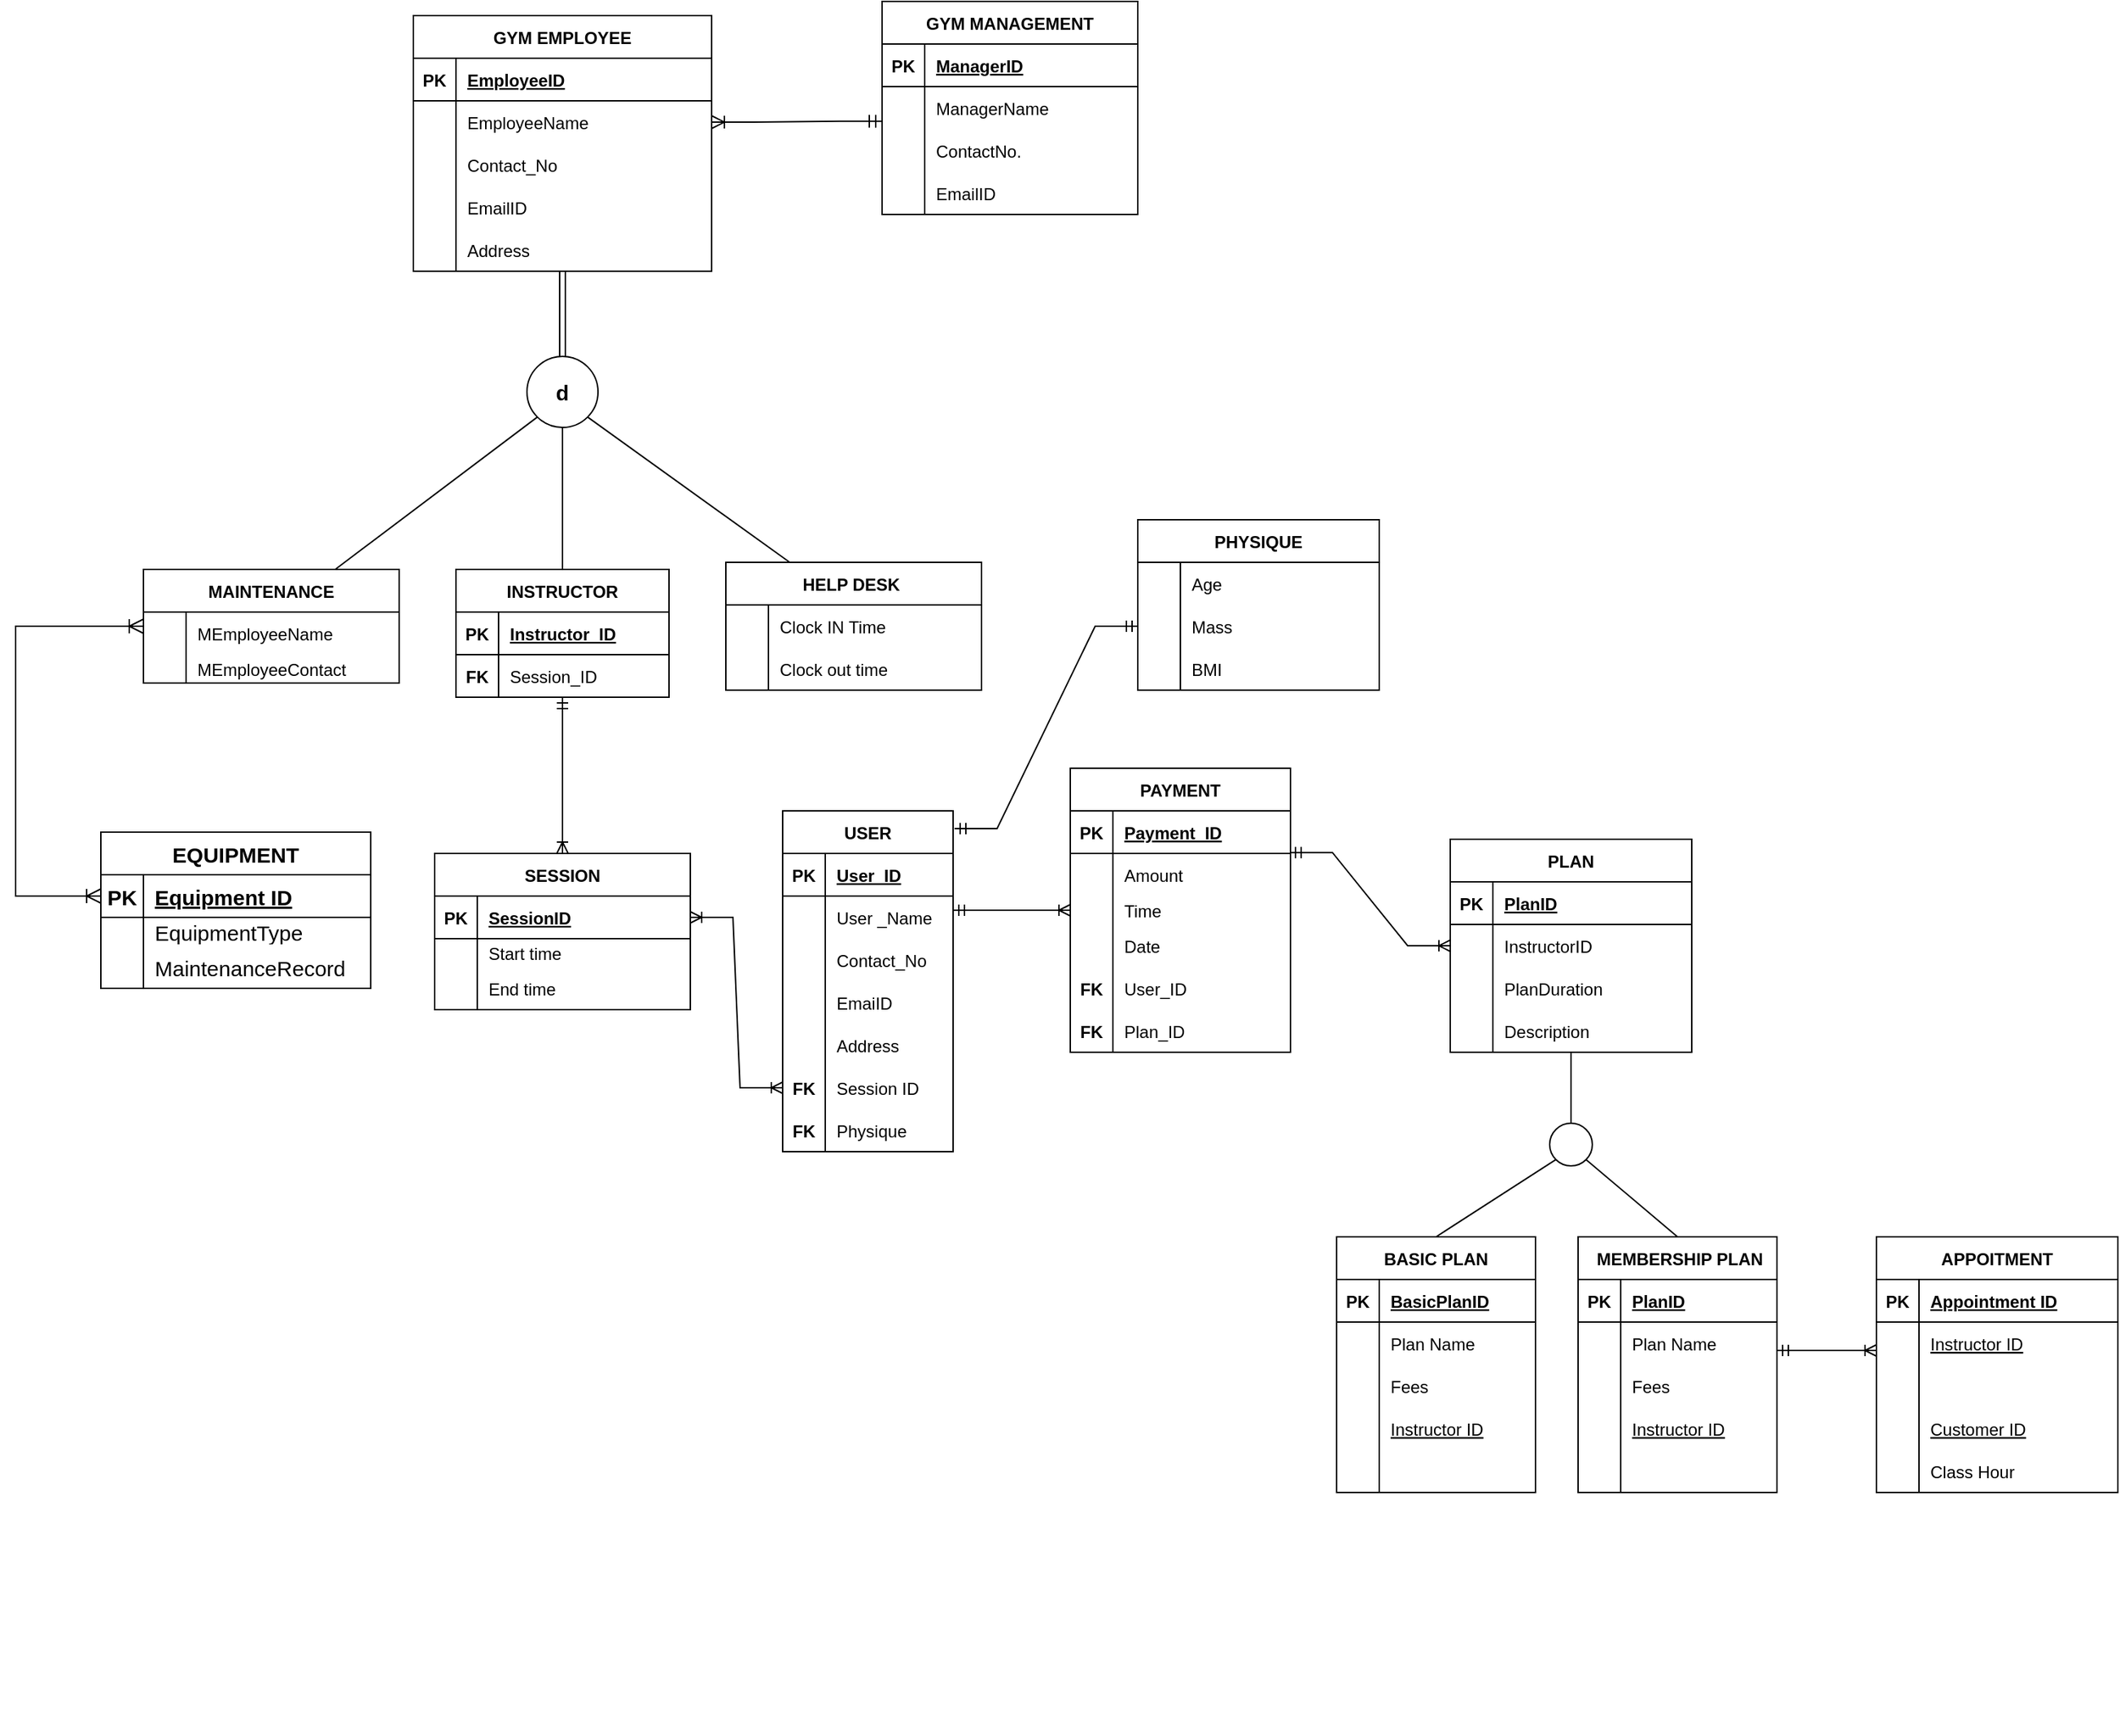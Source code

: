 <mxfile version="16.6.2" type="github">
  <diagram id="Zf10Iz8SibZ3wQ2_2NVc" name="Page-1">
    <mxGraphModel dx="3277" dy="930" grid="1" gridSize="10" guides="1" tooltips="1" connect="1" arrows="1" fold="1" page="1" pageScale="1" pageWidth="850" pageHeight="1100" math="0" shadow="0">
      <root>
        <mxCell id="0" />
        <mxCell id="1" parent="0" />
        <mxCell id="6uBZzfEqjjDZe2HTgL8m-6" value="GYM EMPLOYEE" style="shape=table;startSize=30;container=1;collapsible=1;childLayout=tableLayout;fixedRows=1;rowLines=0;fontStyle=1;align=center;resizeLast=1;" parent="1" vertex="1">
          <mxGeometry x="-1130" y="90" width="210" height="180" as="geometry" />
        </mxCell>
        <mxCell id="6uBZzfEqjjDZe2HTgL8m-7" value="" style="shape=tableRow;horizontal=0;startSize=0;swimlaneHead=0;swimlaneBody=0;fillColor=none;collapsible=0;dropTarget=0;points=[[0,0.5],[1,0.5]];portConstraint=eastwest;top=0;left=0;right=0;bottom=1;" parent="6uBZzfEqjjDZe2HTgL8m-6" vertex="1">
          <mxGeometry y="30" width="210" height="30" as="geometry" />
        </mxCell>
        <mxCell id="6uBZzfEqjjDZe2HTgL8m-8" value="PK" style="shape=partialRectangle;connectable=0;fillColor=none;top=0;left=0;bottom=0;right=0;fontStyle=1;overflow=hidden;" parent="6uBZzfEqjjDZe2HTgL8m-7" vertex="1">
          <mxGeometry width="30" height="30" as="geometry">
            <mxRectangle width="30" height="30" as="alternateBounds" />
          </mxGeometry>
        </mxCell>
        <mxCell id="6uBZzfEqjjDZe2HTgL8m-9" value="EmployeeID" style="shape=partialRectangle;connectable=0;fillColor=none;top=0;left=0;bottom=0;right=0;align=left;spacingLeft=6;fontStyle=5;overflow=hidden;" parent="6uBZzfEqjjDZe2HTgL8m-7" vertex="1">
          <mxGeometry x="30" width="180" height="30" as="geometry">
            <mxRectangle width="180" height="30" as="alternateBounds" />
          </mxGeometry>
        </mxCell>
        <mxCell id="6uBZzfEqjjDZe2HTgL8m-10" value="" style="shape=tableRow;horizontal=0;startSize=0;swimlaneHead=0;swimlaneBody=0;fillColor=none;collapsible=0;dropTarget=0;points=[[0,0.5],[1,0.5]];portConstraint=eastwest;top=0;left=0;right=0;bottom=0;" parent="6uBZzfEqjjDZe2HTgL8m-6" vertex="1">
          <mxGeometry y="60" width="210" height="30" as="geometry" />
        </mxCell>
        <mxCell id="6uBZzfEqjjDZe2HTgL8m-11" value="" style="shape=partialRectangle;connectable=0;fillColor=none;top=0;left=0;bottom=0;right=0;editable=1;overflow=hidden;" parent="6uBZzfEqjjDZe2HTgL8m-10" vertex="1">
          <mxGeometry width="30" height="30" as="geometry">
            <mxRectangle width="30" height="30" as="alternateBounds" />
          </mxGeometry>
        </mxCell>
        <mxCell id="6uBZzfEqjjDZe2HTgL8m-12" value="EmployeeName" style="shape=partialRectangle;connectable=0;fillColor=none;top=0;left=0;bottom=0;right=0;align=left;spacingLeft=6;overflow=hidden;" parent="6uBZzfEqjjDZe2HTgL8m-10" vertex="1">
          <mxGeometry x="30" width="180" height="30" as="geometry">
            <mxRectangle width="180" height="30" as="alternateBounds" />
          </mxGeometry>
        </mxCell>
        <mxCell id="6uBZzfEqjjDZe2HTgL8m-13" value="" style="shape=tableRow;horizontal=0;startSize=0;swimlaneHead=0;swimlaneBody=0;fillColor=none;collapsible=0;dropTarget=0;points=[[0,0.5],[1,0.5]];portConstraint=eastwest;top=0;left=0;right=0;bottom=0;" parent="6uBZzfEqjjDZe2HTgL8m-6" vertex="1">
          <mxGeometry y="90" width="210" height="30" as="geometry" />
        </mxCell>
        <mxCell id="6uBZzfEqjjDZe2HTgL8m-14" value="" style="shape=partialRectangle;connectable=0;fillColor=none;top=0;left=0;bottom=0;right=0;editable=1;overflow=hidden;" parent="6uBZzfEqjjDZe2HTgL8m-13" vertex="1">
          <mxGeometry width="30" height="30" as="geometry">
            <mxRectangle width="30" height="30" as="alternateBounds" />
          </mxGeometry>
        </mxCell>
        <mxCell id="6uBZzfEqjjDZe2HTgL8m-15" value="Contact_No" style="shape=partialRectangle;connectable=0;fillColor=none;top=0;left=0;bottom=0;right=0;align=left;spacingLeft=6;overflow=hidden;" parent="6uBZzfEqjjDZe2HTgL8m-13" vertex="1">
          <mxGeometry x="30" width="180" height="30" as="geometry">
            <mxRectangle width="180" height="30" as="alternateBounds" />
          </mxGeometry>
        </mxCell>
        <mxCell id="6uBZzfEqjjDZe2HTgL8m-16" value="" style="shape=tableRow;horizontal=0;startSize=0;swimlaneHead=0;swimlaneBody=0;fillColor=none;collapsible=0;dropTarget=0;points=[[0,0.5],[1,0.5]];portConstraint=eastwest;top=0;left=0;right=0;bottom=0;" parent="6uBZzfEqjjDZe2HTgL8m-6" vertex="1">
          <mxGeometry y="120" width="210" height="30" as="geometry" />
        </mxCell>
        <mxCell id="6uBZzfEqjjDZe2HTgL8m-17" value="" style="shape=partialRectangle;connectable=0;fillColor=none;top=0;left=0;bottom=0;right=0;editable=1;overflow=hidden;" parent="6uBZzfEqjjDZe2HTgL8m-16" vertex="1">
          <mxGeometry width="30" height="30" as="geometry">
            <mxRectangle width="30" height="30" as="alternateBounds" />
          </mxGeometry>
        </mxCell>
        <mxCell id="6uBZzfEqjjDZe2HTgL8m-18" value="EmailID" style="shape=partialRectangle;connectable=0;fillColor=none;top=0;left=0;bottom=0;right=0;align=left;spacingLeft=6;overflow=hidden;" parent="6uBZzfEqjjDZe2HTgL8m-16" vertex="1">
          <mxGeometry x="30" width="180" height="30" as="geometry">
            <mxRectangle width="180" height="30" as="alternateBounds" />
          </mxGeometry>
        </mxCell>
        <mxCell id="pguU0-tYZOL3se5_5-Ll-60" value="" style="shape=tableRow;horizontal=0;startSize=0;swimlaneHead=0;swimlaneBody=0;fillColor=none;collapsible=0;dropTarget=0;points=[[0,0.5],[1,0.5]];portConstraint=eastwest;top=0;left=0;right=0;bottom=0;" parent="6uBZzfEqjjDZe2HTgL8m-6" vertex="1">
          <mxGeometry y="150" width="210" height="30" as="geometry" />
        </mxCell>
        <mxCell id="pguU0-tYZOL3se5_5-Ll-61" value="" style="shape=partialRectangle;connectable=0;fillColor=none;top=0;left=0;bottom=0;right=0;editable=1;overflow=hidden;" parent="pguU0-tYZOL3se5_5-Ll-60" vertex="1">
          <mxGeometry width="30" height="30" as="geometry">
            <mxRectangle width="30" height="30" as="alternateBounds" />
          </mxGeometry>
        </mxCell>
        <mxCell id="pguU0-tYZOL3se5_5-Ll-62" value="Address" style="shape=partialRectangle;connectable=0;fillColor=none;top=0;left=0;bottom=0;right=0;align=left;spacingLeft=6;overflow=hidden;" parent="pguU0-tYZOL3se5_5-Ll-60" vertex="1">
          <mxGeometry x="30" width="180" height="30" as="geometry">
            <mxRectangle width="180" height="30" as="alternateBounds" />
          </mxGeometry>
        </mxCell>
        <mxCell id="6uBZzfEqjjDZe2HTgL8m-29" value="INSTRUCTOR" style="shape=table;startSize=30;container=1;collapsible=1;childLayout=tableLayout;fixedRows=1;rowLines=0;fontStyle=1;align=center;resizeLast=1;" parent="1" vertex="1">
          <mxGeometry x="-1100" y="480" width="150" height="90" as="geometry" />
        </mxCell>
        <mxCell id="6uBZzfEqjjDZe2HTgL8m-30" value="" style="shape=tableRow;horizontal=0;startSize=0;swimlaneHead=0;swimlaneBody=0;fillColor=none;collapsible=0;dropTarget=0;points=[[0,0.5],[1,0.5]];portConstraint=eastwest;top=0;left=0;right=0;bottom=1;" parent="6uBZzfEqjjDZe2HTgL8m-29" vertex="1">
          <mxGeometry y="30" width="150" height="30" as="geometry" />
        </mxCell>
        <mxCell id="6uBZzfEqjjDZe2HTgL8m-31" value="PK" style="shape=partialRectangle;connectable=0;fillColor=none;top=0;left=0;bottom=0;right=0;fontStyle=1;overflow=hidden;" parent="6uBZzfEqjjDZe2HTgL8m-30" vertex="1">
          <mxGeometry width="30" height="30" as="geometry">
            <mxRectangle width="30" height="30" as="alternateBounds" />
          </mxGeometry>
        </mxCell>
        <mxCell id="6uBZzfEqjjDZe2HTgL8m-32" value="Instructor_ID" style="shape=partialRectangle;connectable=0;fillColor=none;top=0;left=0;bottom=0;right=0;align=left;spacingLeft=6;fontStyle=5;overflow=hidden;" parent="6uBZzfEqjjDZe2HTgL8m-30" vertex="1">
          <mxGeometry x="30" width="120" height="30" as="geometry">
            <mxRectangle width="120" height="30" as="alternateBounds" />
          </mxGeometry>
        </mxCell>
        <mxCell id="6uBZzfEqjjDZe2HTgL8m-42" value="" style="shape=tableRow;horizontal=0;startSize=0;swimlaneHead=0;swimlaneBody=0;fillColor=none;collapsible=0;dropTarget=0;points=[[0,0.5],[1,0.5]];portConstraint=eastwest;top=0;left=0;right=0;bottom=0;" parent="6uBZzfEqjjDZe2HTgL8m-29" vertex="1">
          <mxGeometry y="60" width="150" height="30" as="geometry" />
        </mxCell>
        <mxCell id="6uBZzfEqjjDZe2HTgL8m-43" value="FK" style="shape=partialRectangle;connectable=0;fillColor=none;top=0;left=0;bottom=0;right=0;editable=1;overflow=hidden;fontStyle=1" parent="6uBZzfEqjjDZe2HTgL8m-42" vertex="1">
          <mxGeometry width="30" height="30" as="geometry">
            <mxRectangle width="30" height="30" as="alternateBounds" />
          </mxGeometry>
        </mxCell>
        <mxCell id="6uBZzfEqjjDZe2HTgL8m-44" value="Session_ID" style="shape=partialRectangle;connectable=0;fillColor=none;top=0;left=0;bottom=0;right=0;align=left;spacingLeft=6;overflow=hidden;" parent="6uBZzfEqjjDZe2HTgL8m-42" vertex="1">
          <mxGeometry x="30" width="120" height="30" as="geometry">
            <mxRectangle width="120" height="30" as="alternateBounds" />
          </mxGeometry>
        </mxCell>
        <mxCell id="wxXooJNbO1-Rk45IWMcj-2" value="SESSION" style="shape=table;startSize=30;container=1;collapsible=1;childLayout=tableLayout;fixedRows=1;rowLines=0;fontStyle=1;align=center;resizeLast=1;" parent="1" vertex="1">
          <mxGeometry x="-1115" y="680" width="180" height="110" as="geometry" />
        </mxCell>
        <mxCell id="wxXooJNbO1-Rk45IWMcj-3" value="" style="shape=tableRow;horizontal=0;startSize=0;swimlaneHead=0;swimlaneBody=0;fillColor=none;collapsible=0;dropTarget=0;points=[[0,0.5],[1,0.5]];portConstraint=eastwest;top=0;left=0;right=0;bottom=1;" parent="wxXooJNbO1-Rk45IWMcj-2" vertex="1">
          <mxGeometry y="30" width="180" height="30" as="geometry" />
        </mxCell>
        <mxCell id="wxXooJNbO1-Rk45IWMcj-4" value="PK" style="shape=partialRectangle;connectable=0;fillColor=none;top=0;left=0;bottom=0;right=0;fontStyle=1;overflow=hidden;" parent="wxXooJNbO1-Rk45IWMcj-3" vertex="1">
          <mxGeometry width="30" height="30" as="geometry">
            <mxRectangle width="30" height="30" as="alternateBounds" />
          </mxGeometry>
        </mxCell>
        <mxCell id="wxXooJNbO1-Rk45IWMcj-5" value="SessionID" style="shape=partialRectangle;connectable=0;fillColor=none;top=0;left=0;bottom=0;right=0;align=left;spacingLeft=6;fontStyle=5;overflow=hidden;" parent="wxXooJNbO1-Rk45IWMcj-3" vertex="1">
          <mxGeometry x="30" width="150" height="30" as="geometry">
            <mxRectangle width="150" height="30" as="alternateBounds" />
          </mxGeometry>
        </mxCell>
        <mxCell id="wxXooJNbO1-Rk45IWMcj-6" value="" style="shape=tableRow;horizontal=0;startSize=0;swimlaneHead=0;swimlaneBody=0;fillColor=none;collapsible=0;dropTarget=0;points=[[0,0.5],[1,0.5]];portConstraint=eastwest;top=0;left=0;right=0;bottom=0;" parent="wxXooJNbO1-Rk45IWMcj-2" vertex="1">
          <mxGeometry y="60" width="180" height="20" as="geometry" />
        </mxCell>
        <mxCell id="wxXooJNbO1-Rk45IWMcj-7" value="" style="shape=partialRectangle;connectable=0;fillColor=none;top=0;left=0;bottom=0;right=0;editable=1;overflow=hidden;" parent="wxXooJNbO1-Rk45IWMcj-6" vertex="1">
          <mxGeometry width="30" height="20" as="geometry">
            <mxRectangle width="30" height="20" as="alternateBounds" />
          </mxGeometry>
        </mxCell>
        <mxCell id="wxXooJNbO1-Rk45IWMcj-8" value="Start time" style="shape=partialRectangle;connectable=0;fillColor=none;top=0;left=0;bottom=0;right=0;align=left;spacingLeft=6;overflow=hidden;" parent="wxXooJNbO1-Rk45IWMcj-6" vertex="1">
          <mxGeometry x="30" width="150" height="20" as="geometry">
            <mxRectangle width="150" height="20" as="alternateBounds" />
          </mxGeometry>
        </mxCell>
        <mxCell id="wxXooJNbO1-Rk45IWMcj-9" value="" style="shape=tableRow;horizontal=0;startSize=0;swimlaneHead=0;swimlaneBody=0;fillColor=none;collapsible=0;dropTarget=0;points=[[0,0.5],[1,0.5]];portConstraint=eastwest;top=0;left=0;right=0;bottom=0;" parent="wxXooJNbO1-Rk45IWMcj-2" vertex="1">
          <mxGeometry y="80" width="180" height="30" as="geometry" />
        </mxCell>
        <mxCell id="wxXooJNbO1-Rk45IWMcj-10" value="" style="shape=partialRectangle;connectable=0;fillColor=none;top=0;left=0;bottom=0;right=0;editable=1;overflow=hidden;" parent="wxXooJNbO1-Rk45IWMcj-9" vertex="1">
          <mxGeometry width="30" height="30" as="geometry">
            <mxRectangle width="30" height="30" as="alternateBounds" />
          </mxGeometry>
        </mxCell>
        <mxCell id="wxXooJNbO1-Rk45IWMcj-11" value="End time" style="shape=partialRectangle;connectable=0;fillColor=none;top=0;left=0;bottom=0;right=0;align=left;spacingLeft=6;overflow=hidden;" parent="wxXooJNbO1-Rk45IWMcj-9" vertex="1">
          <mxGeometry x="30" width="150" height="30" as="geometry">
            <mxRectangle width="150" height="30" as="alternateBounds" />
          </mxGeometry>
        </mxCell>
        <mxCell id="Z3d5om8pBm1unla3hd4t-1" value="PHYSIQUE" style="shape=table;startSize=30;container=1;collapsible=1;childLayout=tableLayout;fixedRows=1;rowLines=0;fontStyle=1;align=center;resizeLast=1;" parent="1" vertex="1">
          <mxGeometry x="-620" y="445" width="170" height="120" as="geometry" />
        </mxCell>
        <mxCell id="Z3d5om8pBm1unla3hd4t-5" value="" style="shape=tableRow;horizontal=0;startSize=0;swimlaneHead=0;swimlaneBody=0;fillColor=none;collapsible=0;dropTarget=0;points=[[0,0.5],[1,0.5]];portConstraint=eastwest;top=0;left=0;right=0;bottom=0;" parent="Z3d5om8pBm1unla3hd4t-1" vertex="1">
          <mxGeometry y="30" width="170" height="30" as="geometry" />
        </mxCell>
        <mxCell id="Z3d5om8pBm1unla3hd4t-6" value="" style="shape=partialRectangle;connectable=0;fillColor=none;top=0;left=0;bottom=0;right=0;editable=1;overflow=hidden;" parent="Z3d5om8pBm1unla3hd4t-5" vertex="1">
          <mxGeometry width="30" height="30" as="geometry">
            <mxRectangle width="30" height="30" as="alternateBounds" />
          </mxGeometry>
        </mxCell>
        <mxCell id="Z3d5om8pBm1unla3hd4t-7" value="Age" style="shape=partialRectangle;connectable=0;fillColor=none;top=0;left=0;bottom=0;right=0;align=left;spacingLeft=6;overflow=hidden;" parent="Z3d5om8pBm1unla3hd4t-5" vertex="1">
          <mxGeometry x="30" width="140" height="30" as="geometry">
            <mxRectangle width="140" height="30" as="alternateBounds" />
          </mxGeometry>
        </mxCell>
        <mxCell id="Z3d5om8pBm1unla3hd4t-8" value="" style="shape=tableRow;horizontal=0;startSize=0;swimlaneHead=0;swimlaneBody=0;fillColor=none;collapsible=0;dropTarget=0;points=[[0,0.5],[1,0.5]];portConstraint=eastwest;top=0;left=0;right=0;bottom=0;" parent="Z3d5om8pBm1unla3hd4t-1" vertex="1">
          <mxGeometry y="60" width="170" height="30" as="geometry" />
        </mxCell>
        <mxCell id="Z3d5om8pBm1unla3hd4t-9" value="" style="shape=partialRectangle;connectable=0;fillColor=none;top=0;left=0;bottom=0;right=0;editable=1;overflow=hidden;" parent="Z3d5om8pBm1unla3hd4t-8" vertex="1">
          <mxGeometry width="30" height="30" as="geometry">
            <mxRectangle width="30" height="30" as="alternateBounds" />
          </mxGeometry>
        </mxCell>
        <mxCell id="Z3d5om8pBm1unla3hd4t-10" value="Mass" style="shape=partialRectangle;connectable=0;fillColor=none;top=0;left=0;bottom=0;right=0;align=left;spacingLeft=6;overflow=hidden;" parent="Z3d5om8pBm1unla3hd4t-8" vertex="1">
          <mxGeometry x="30" width="140" height="30" as="geometry">
            <mxRectangle width="140" height="30" as="alternateBounds" />
          </mxGeometry>
        </mxCell>
        <mxCell id="Z3d5om8pBm1unla3hd4t-11" value="" style="shape=tableRow;horizontal=0;startSize=0;swimlaneHead=0;swimlaneBody=0;fillColor=none;collapsible=0;dropTarget=0;points=[[0,0.5],[1,0.5]];portConstraint=eastwest;top=0;left=0;right=0;bottom=0;" parent="Z3d5om8pBm1unla3hd4t-1" vertex="1">
          <mxGeometry y="90" width="170" height="30" as="geometry" />
        </mxCell>
        <mxCell id="Z3d5om8pBm1unla3hd4t-12" value="" style="shape=partialRectangle;connectable=0;fillColor=none;top=0;left=0;bottom=0;right=0;editable=1;overflow=hidden;" parent="Z3d5om8pBm1unla3hd4t-11" vertex="1">
          <mxGeometry width="30" height="30" as="geometry">
            <mxRectangle width="30" height="30" as="alternateBounds" />
          </mxGeometry>
        </mxCell>
        <mxCell id="Z3d5om8pBm1unla3hd4t-13" value="BMI" style="shape=partialRectangle;connectable=0;fillColor=none;top=0;left=0;bottom=0;right=0;align=left;spacingLeft=6;overflow=hidden;" parent="Z3d5om8pBm1unla3hd4t-11" vertex="1">
          <mxGeometry x="30" width="140" height="30" as="geometry">
            <mxRectangle width="140" height="30" as="alternateBounds" />
          </mxGeometry>
        </mxCell>
        <mxCell id="Z3d5om8pBm1unla3hd4t-17" value="USER" style="shape=table;startSize=30;container=1;collapsible=1;childLayout=tableLayout;fixedRows=1;rowLines=0;fontStyle=1;align=center;resizeLast=1;" parent="1" vertex="1">
          <mxGeometry x="-870" y="650" width="120" height="240" as="geometry" />
        </mxCell>
        <mxCell id="Z3d5om8pBm1unla3hd4t-18" value="" style="shape=tableRow;horizontal=0;startSize=0;swimlaneHead=0;swimlaneBody=0;fillColor=none;collapsible=0;dropTarget=0;points=[[0,0.5],[1,0.5]];portConstraint=eastwest;top=0;left=0;right=0;bottom=1;" parent="Z3d5om8pBm1unla3hd4t-17" vertex="1">
          <mxGeometry y="30" width="120" height="30" as="geometry" />
        </mxCell>
        <mxCell id="Z3d5om8pBm1unla3hd4t-19" value="PK" style="shape=partialRectangle;connectable=0;fillColor=none;top=0;left=0;bottom=0;right=0;fontStyle=1;overflow=hidden;" parent="Z3d5om8pBm1unla3hd4t-18" vertex="1">
          <mxGeometry width="30" height="30" as="geometry">
            <mxRectangle width="30" height="30" as="alternateBounds" />
          </mxGeometry>
        </mxCell>
        <mxCell id="Z3d5om8pBm1unla3hd4t-20" value="User_ID" style="shape=partialRectangle;connectable=0;fillColor=none;top=0;left=0;bottom=0;right=0;align=left;spacingLeft=6;fontStyle=5;overflow=hidden;" parent="Z3d5om8pBm1unla3hd4t-18" vertex="1">
          <mxGeometry x="30" width="90" height="30" as="geometry">
            <mxRectangle width="90" height="30" as="alternateBounds" />
          </mxGeometry>
        </mxCell>
        <mxCell id="Z3d5om8pBm1unla3hd4t-21" value="" style="shape=tableRow;horizontal=0;startSize=0;swimlaneHead=0;swimlaneBody=0;fillColor=none;collapsible=0;dropTarget=0;points=[[0,0.5],[1,0.5]];portConstraint=eastwest;top=0;left=0;right=0;bottom=0;" parent="Z3d5om8pBm1unla3hd4t-17" vertex="1">
          <mxGeometry y="60" width="120" height="30" as="geometry" />
        </mxCell>
        <mxCell id="Z3d5om8pBm1unla3hd4t-22" value="" style="shape=partialRectangle;connectable=0;fillColor=none;top=0;left=0;bottom=0;right=0;editable=1;overflow=hidden;" parent="Z3d5om8pBm1unla3hd4t-21" vertex="1">
          <mxGeometry width="30" height="30" as="geometry">
            <mxRectangle width="30" height="30" as="alternateBounds" />
          </mxGeometry>
        </mxCell>
        <mxCell id="Z3d5om8pBm1unla3hd4t-23" value="User _Name" style="shape=partialRectangle;connectable=0;fillColor=none;top=0;left=0;bottom=0;right=0;align=left;spacingLeft=6;overflow=hidden;" parent="Z3d5om8pBm1unla3hd4t-21" vertex="1">
          <mxGeometry x="30" width="90" height="30" as="geometry">
            <mxRectangle width="90" height="30" as="alternateBounds" />
          </mxGeometry>
        </mxCell>
        <mxCell id="Z3d5om8pBm1unla3hd4t-24" value="" style="shape=tableRow;horizontal=0;startSize=0;swimlaneHead=0;swimlaneBody=0;fillColor=none;collapsible=0;dropTarget=0;points=[[0,0.5],[1,0.5]];portConstraint=eastwest;top=0;left=0;right=0;bottom=0;" parent="Z3d5om8pBm1unla3hd4t-17" vertex="1">
          <mxGeometry y="90" width="120" height="30" as="geometry" />
        </mxCell>
        <mxCell id="Z3d5om8pBm1unla3hd4t-25" value="" style="shape=partialRectangle;connectable=0;fillColor=none;top=0;left=0;bottom=0;right=0;editable=1;overflow=hidden;" parent="Z3d5om8pBm1unla3hd4t-24" vertex="1">
          <mxGeometry width="30" height="30" as="geometry">
            <mxRectangle width="30" height="30" as="alternateBounds" />
          </mxGeometry>
        </mxCell>
        <mxCell id="Z3d5om8pBm1unla3hd4t-26" value="Contact_No" style="shape=partialRectangle;connectable=0;fillColor=none;top=0;left=0;bottom=0;right=0;align=left;spacingLeft=6;overflow=hidden;" parent="Z3d5om8pBm1unla3hd4t-24" vertex="1">
          <mxGeometry x="30" width="90" height="30" as="geometry">
            <mxRectangle width="90" height="30" as="alternateBounds" />
          </mxGeometry>
        </mxCell>
        <mxCell id="Z3d5om8pBm1unla3hd4t-27" value="" style="shape=tableRow;horizontal=0;startSize=0;swimlaneHead=0;swimlaneBody=0;fillColor=none;collapsible=0;dropTarget=0;points=[[0,0.5],[1,0.5]];portConstraint=eastwest;top=0;left=0;right=0;bottom=0;" parent="Z3d5om8pBm1unla3hd4t-17" vertex="1">
          <mxGeometry y="120" width="120" height="30" as="geometry" />
        </mxCell>
        <mxCell id="Z3d5om8pBm1unla3hd4t-28" value="" style="shape=partialRectangle;connectable=0;fillColor=none;top=0;left=0;bottom=0;right=0;editable=1;overflow=hidden;" parent="Z3d5om8pBm1unla3hd4t-27" vertex="1">
          <mxGeometry width="30" height="30" as="geometry">
            <mxRectangle width="30" height="30" as="alternateBounds" />
          </mxGeometry>
        </mxCell>
        <mxCell id="Z3d5om8pBm1unla3hd4t-29" value="EmaiID" style="shape=partialRectangle;connectable=0;fillColor=none;top=0;left=0;bottom=0;right=0;align=left;spacingLeft=6;overflow=hidden;" parent="Z3d5om8pBm1unla3hd4t-27" vertex="1">
          <mxGeometry x="30" width="90" height="30" as="geometry">
            <mxRectangle width="90" height="30" as="alternateBounds" />
          </mxGeometry>
        </mxCell>
        <mxCell id="Z3d5om8pBm1unla3hd4t-30" value="" style="shape=tableRow;horizontal=0;startSize=0;swimlaneHead=0;swimlaneBody=0;fillColor=none;collapsible=0;dropTarget=0;points=[[0,0.5],[1,0.5]];portConstraint=eastwest;top=0;left=0;right=0;bottom=0;" parent="Z3d5om8pBm1unla3hd4t-17" vertex="1">
          <mxGeometry y="150" width="120" height="30" as="geometry" />
        </mxCell>
        <mxCell id="Z3d5om8pBm1unla3hd4t-31" value="" style="shape=partialRectangle;connectable=0;fillColor=none;top=0;left=0;bottom=0;right=0;editable=1;overflow=hidden;fontStyle=1" parent="Z3d5om8pBm1unla3hd4t-30" vertex="1">
          <mxGeometry width="30" height="30" as="geometry">
            <mxRectangle width="30" height="30" as="alternateBounds" />
          </mxGeometry>
        </mxCell>
        <mxCell id="Z3d5om8pBm1unla3hd4t-32" value="Address" style="shape=partialRectangle;connectable=0;fillColor=none;top=0;left=0;bottom=0;right=0;align=left;spacingLeft=6;overflow=hidden;" parent="Z3d5om8pBm1unla3hd4t-30" vertex="1">
          <mxGeometry x="30" width="90" height="30" as="geometry">
            <mxRectangle width="90" height="30" as="alternateBounds" />
          </mxGeometry>
        </mxCell>
        <mxCell id="Z3d5om8pBm1unla3hd4t-33" value="" style="shape=tableRow;horizontal=0;startSize=0;swimlaneHead=0;swimlaneBody=0;fillColor=none;collapsible=0;dropTarget=0;points=[[0,0.5],[1,0.5]];portConstraint=eastwest;top=0;left=0;right=0;bottom=0;" parent="Z3d5om8pBm1unla3hd4t-17" vertex="1">
          <mxGeometry y="180" width="120" height="30" as="geometry" />
        </mxCell>
        <mxCell id="Z3d5om8pBm1unla3hd4t-34" value="FK" style="shape=partialRectangle;connectable=0;fillColor=none;top=0;left=0;bottom=0;right=0;editable=1;overflow=hidden;fontStyle=1" parent="Z3d5om8pBm1unla3hd4t-33" vertex="1">
          <mxGeometry width="30" height="30" as="geometry">
            <mxRectangle width="30" height="30" as="alternateBounds" />
          </mxGeometry>
        </mxCell>
        <mxCell id="Z3d5om8pBm1unla3hd4t-35" value="Session ID " style="shape=partialRectangle;connectable=0;fillColor=none;top=0;left=0;bottom=0;right=0;align=left;spacingLeft=6;overflow=hidden;" parent="Z3d5om8pBm1unla3hd4t-33" vertex="1">
          <mxGeometry x="30" width="90" height="30" as="geometry">
            <mxRectangle width="90" height="30" as="alternateBounds" />
          </mxGeometry>
        </mxCell>
        <mxCell id="pguU0-tYZOL3se5_5-Ll-66" value="" style="shape=tableRow;horizontal=0;startSize=0;swimlaneHead=0;swimlaneBody=0;fillColor=none;collapsible=0;dropTarget=0;points=[[0,0.5],[1,0.5]];portConstraint=eastwest;top=0;left=0;right=0;bottom=0;" parent="Z3d5om8pBm1unla3hd4t-17" vertex="1">
          <mxGeometry y="210" width="120" height="30" as="geometry" />
        </mxCell>
        <mxCell id="pguU0-tYZOL3se5_5-Ll-67" value="FK" style="shape=partialRectangle;connectable=0;fillColor=none;top=0;left=0;bottom=0;right=0;editable=1;overflow=hidden;fontStyle=1" parent="pguU0-tYZOL3se5_5-Ll-66" vertex="1">
          <mxGeometry width="30" height="30" as="geometry">
            <mxRectangle width="30" height="30" as="alternateBounds" />
          </mxGeometry>
        </mxCell>
        <mxCell id="pguU0-tYZOL3se5_5-Ll-68" value="Physique" style="shape=partialRectangle;connectable=0;fillColor=none;top=0;left=0;bottom=0;right=0;align=left;spacingLeft=6;overflow=hidden;" parent="pguU0-tYZOL3se5_5-Ll-66" vertex="1">
          <mxGeometry x="30" width="90" height="30" as="geometry">
            <mxRectangle width="90" height="30" as="alternateBounds" />
          </mxGeometry>
        </mxCell>
        <mxCell id="Z3d5om8pBm1unla3hd4t-36" value="PAYMENT" style="shape=table;startSize=30;container=1;collapsible=1;childLayout=tableLayout;fixedRows=1;rowLines=0;fontStyle=1;align=center;resizeLast=1;" parent="1" vertex="1">
          <mxGeometry x="-667.5" y="620" width="155" height="200" as="geometry" />
        </mxCell>
        <mxCell id="Z3d5om8pBm1unla3hd4t-37" value="" style="shape=tableRow;horizontal=0;startSize=0;swimlaneHead=0;swimlaneBody=0;fillColor=none;collapsible=0;dropTarget=0;points=[[0,0.5],[1,0.5]];portConstraint=eastwest;top=0;left=0;right=0;bottom=1;" parent="Z3d5om8pBm1unla3hd4t-36" vertex="1">
          <mxGeometry y="30" width="155" height="30" as="geometry" />
        </mxCell>
        <mxCell id="Z3d5om8pBm1unla3hd4t-38" value="PK" style="shape=partialRectangle;connectable=0;fillColor=none;top=0;left=0;bottom=0;right=0;fontStyle=1;overflow=hidden;" parent="Z3d5om8pBm1unla3hd4t-37" vertex="1">
          <mxGeometry width="30" height="30" as="geometry">
            <mxRectangle width="30" height="30" as="alternateBounds" />
          </mxGeometry>
        </mxCell>
        <mxCell id="Z3d5om8pBm1unla3hd4t-39" value="Payment_ID" style="shape=partialRectangle;connectable=0;fillColor=none;top=0;left=0;bottom=0;right=0;align=left;spacingLeft=6;fontStyle=5;overflow=hidden;" parent="Z3d5om8pBm1unla3hd4t-37" vertex="1">
          <mxGeometry x="30" width="125" height="30" as="geometry">
            <mxRectangle width="125" height="30" as="alternateBounds" />
          </mxGeometry>
        </mxCell>
        <mxCell id="Z3d5om8pBm1unla3hd4t-40" value="" style="shape=tableRow;horizontal=0;startSize=0;swimlaneHead=0;swimlaneBody=0;fillColor=none;collapsible=0;dropTarget=0;points=[[0,0.5],[1,0.5]];portConstraint=eastwest;top=0;left=0;right=0;bottom=0;" parent="Z3d5om8pBm1unla3hd4t-36" vertex="1">
          <mxGeometry y="60" width="155" height="30" as="geometry" />
        </mxCell>
        <mxCell id="Z3d5om8pBm1unla3hd4t-41" value="" style="shape=partialRectangle;connectable=0;fillColor=none;top=0;left=0;bottom=0;right=0;editable=1;overflow=hidden;" parent="Z3d5om8pBm1unla3hd4t-40" vertex="1">
          <mxGeometry width="30" height="30" as="geometry">
            <mxRectangle width="30" height="30" as="alternateBounds" />
          </mxGeometry>
        </mxCell>
        <mxCell id="Z3d5om8pBm1unla3hd4t-42" value="Amount" style="shape=partialRectangle;connectable=0;fillColor=none;top=0;left=0;bottom=0;right=0;align=left;spacingLeft=6;overflow=hidden;" parent="Z3d5om8pBm1unla3hd4t-40" vertex="1">
          <mxGeometry x="30" width="125" height="30" as="geometry">
            <mxRectangle width="125" height="30" as="alternateBounds" />
          </mxGeometry>
        </mxCell>
        <mxCell id="Z3d5om8pBm1unla3hd4t-43" value="" style="shape=tableRow;horizontal=0;startSize=0;swimlaneHead=0;swimlaneBody=0;fillColor=none;collapsible=0;dropTarget=0;points=[[0,0.5],[1,0.5]];portConstraint=eastwest;top=0;left=0;right=0;bottom=0;" parent="Z3d5om8pBm1unla3hd4t-36" vertex="1">
          <mxGeometry y="90" width="155" height="20" as="geometry" />
        </mxCell>
        <mxCell id="Z3d5om8pBm1unla3hd4t-44" value="" style="shape=partialRectangle;connectable=0;fillColor=none;top=0;left=0;bottom=0;right=0;editable=1;overflow=hidden;" parent="Z3d5om8pBm1unla3hd4t-43" vertex="1">
          <mxGeometry width="30" height="20" as="geometry">
            <mxRectangle width="30" height="20" as="alternateBounds" />
          </mxGeometry>
        </mxCell>
        <mxCell id="Z3d5om8pBm1unla3hd4t-45" value="Time" style="shape=partialRectangle;connectable=0;fillColor=none;top=0;left=0;bottom=0;right=0;align=left;spacingLeft=6;overflow=hidden;" parent="Z3d5om8pBm1unla3hd4t-43" vertex="1">
          <mxGeometry x="30" width="125" height="20" as="geometry">
            <mxRectangle width="125" height="20" as="alternateBounds" />
          </mxGeometry>
        </mxCell>
        <mxCell id="Z3d5om8pBm1unla3hd4t-46" value="" style="shape=tableRow;horizontal=0;startSize=0;swimlaneHead=0;swimlaneBody=0;fillColor=none;collapsible=0;dropTarget=0;points=[[0,0.5],[1,0.5]];portConstraint=eastwest;top=0;left=0;right=0;bottom=0;" parent="Z3d5om8pBm1unla3hd4t-36" vertex="1">
          <mxGeometry y="110" width="155" height="30" as="geometry" />
        </mxCell>
        <mxCell id="Z3d5om8pBm1unla3hd4t-47" value="" style="shape=partialRectangle;connectable=0;fillColor=none;top=0;left=0;bottom=0;right=0;editable=1;overflow=hidden;" parent="Z3d5om8pBm1unla3hd4t-46" vertex="1">
          <mxGeometry width="30" height="30" as="geometry">
            <mxRectangle width="30" height="30" as="alternateBounds" />
          </mxGeometry>
        </mxCell>
        <mxCell id="Z3d5om8pBm1unla3hd4t-48" value="Date" style="shape=partialRectangle;connectable=0;fillColor=none;top=0;left=0;bottom=0;right=0;align=left;spacingLeft=6;overflow=hidden;" parent="Z3d5om8pBm1unla3hd4t-46" vertex="1">
          <mxGeometry x="30" width="125" height="30" as="geometry">
            <mxRectangle width="125" height="30" as="alternateBounds" />
          </mxGeometry>
        </mxCell>
        <mxCell id="Z3d5om8pBm1unla3hd4t-49" value="" style="shape=tableRow;horizontal=0;startSize=0;swimlaneHead=0;swimlaneBody=0;fillColor=none;collapsible=0;dropTarget=0;points=[[0,0.5],[1,0.5]];portConstraint=eastwest;top=0;left=0;right=0;bottom=0;" parent="Z3d5om8pBm1unla3hd4t-36" vertex="1">
          <mxGeometry y="140" width="155" height="30" as="geometry" />
        </mxCell>
        <mxCell id="Z3d5om8pBm1unla3hd4t-50" value="FK" style="shape=partialRectangle;connectable=0;fillColor=none;top=0;left=0;bottom=0;right=0;editable=1;overflow=hidden;fontStyle=1" parent="Z3d5om8pBm1unla3hd4t-49" vertex="1">
          <mxGeometry width="30" height="30" as="geometry">
            <mxRectangle width="30" height="30" as="alternateBounds" />
          </mxGeometry>
        </mxCell>
        <mxCell id="Z3d5om8pBm1unla3hd4t-51" value="User_ID" style="shape=partialRectangle;connectable=0;fillColor=none;top=0;left=0;bottom=0;right=0;align=left;spacingLeft=6;overflow=hidden;" parent="Z3d5om8pBm1unla3hd4t-49" vertex="1">
          <mxGeometry x="30" width="125" height="30" as="geometry">
            <mxRectangle width="125" height="30" as="alternateBounds" />
          </mxGeometry>
        </mxCell>
        <mxCell id="Z3d5om8pBm1unla3hd4t-52" value="" style="shape=tableRow;horizontal=0;startSize=0;swimlaneHead=0;swimlaneBody=0;fillColor=none;collapsible=0;dropTarget=0;points=[[0,0.5],[1,0.5]];portConstraint=eastwest;top=0;left=0;right=0;bottom=0;" parent="Z3d5om8pBm1unla3hd4t-36" vertex="1">
          <mxGeometry y="170" width="155" height="30" as="geometry" />
        </mxCell>
        <mxCell id="Z3d5om8pBm1unla3hd4t-53" value="FK" style="shape=partialRectangle;connectable=0;fillColor=none;top=0;left=0;bottom=0;right=0;editable=1;overflow=hidden;fontStyle=1" parent="Z3d5om8pBm1unla3hd4t-52" vertex="1">
          <mxGeometry width="30" height="30" as="geometry">
            <mxRectangle width="30" height="30" as="alternateBounds" />
          </mxGeometry>
        </mxCell>
        <mxCell id="Z3d5om8pBm1unla3hd4t-54" value="Plan_ID" style="shape=partialRectangle;connectable=0;fillColor=none;top=0;left=0;bottom=0;right=0;align=left;spacingLeft=6;overflow=hidden;" parent="Z3d5om8pBm1unla3hd4t-52" vertex="1">
          <mxGeometry x="30" width="125" height="30" as="geometry">
            <mxRectangle width="125" height="30" as="alternateBounds" />
          </mxGeometry>
        </mxCell>
        <mxCell id="3oBz-C_aJLIuU1yZe2NG-1" value="PLAN" style="shape=table;startSize=30;container=1;collapsible=1;childLayout=tableLayout;fixedRows=1;rowLines=0;fontStyle=1;align=center;resizeLast=1;" parent="1" vertex="1">
          <mxGeometry x="-400" y="670" width="170" height="150" as="geometry" />
        </mxCell>
        <mxCell id="3oBz-C_aJLIuU1yZe2NG-2" value="" style="shape=tableRow;horizontal=0;startSize=0;swimlaneHead=0;swimlaneBody=0;fillColor=none;collapsible=0;dropTarget=0;points=[[0,0.5],[1,0.5]];portConstraint=eastwest;top=0;left=0;right=0;bottom=1;" parent="3oBz-C_aJLIuU1yZe2NG-1" vertex="1">
          <mxGeometry y="30" width="170" height="30" as="geometry" />
        </mxCell>
        <mxCell id="3oBz-C_aJLIuU1yZe2NG-3" value="PK" style="shape=partialRectangle;connectable=0;fillColor=none;top=0;left=0;bottom=0;right=0;fontStyle=1;overflow=hidden;" parent="3oBz-C_aJLIuU1yZe2NG-2" vertex="1">
          <mxGeometry width="30" height="30" as="geometry">
            <mxRectangle width="30" height="30" as="alternateBounds" />
          </mxGeometry>
        </mxCell>
        <mxCell id="3oBz-C_aJLIuU1yZe2NG-4" value="PlanID" style="shape=partialRectangle;connectable=0;fillColor=none;top=0;left=0;bottom=0;right=0;align=left;spacingLeft=6;fontStyle=5;overflow=hidden;" parent="3oBz-C_aJLIuU1yZe2NG-2" vertex="1">
          <mxGeometry x="30" width="140" height="30" as="geometry">
            <mxRectangle width="140" height="30" as="alternateBounds" />
          </mxGeometry>
        </mxCell>
        <mxCell id="3oBz-C_aJLIuU1yZe2NG-5" value="" style="shape=tableRow;horizontal=0;startSize=0;swimlaneHead=0;swimlaneBody=0;fillColor=none;collapsible=0;dropTarget=0;points=[[0,0.5],[1,0.5]];portConstraint=eastwest;top=0;left=0;right=0;bottom=0;" parent="3oBz-C_aJLIuU1yZe2NG-1" vertex="1">
          <mxGeometry y="60" width="170" height="30" as="geometry" />
        </mxCell>
        <mxCell id="3oBz-C_aJLIuU1yZe2NG-6" value="" style="shape=partialRectangle;connectable=0;fillColor=none;top=0;left=0;bottom=0;right=0;editable=1;overflow=hidden;" parent="3oBz-C_aJLIuU1yZe2NG-5" vertex="1">
          <mxGeometry width="30" height="30" as="geometry">
            <mxRectangle width="30" height="30" as="alternateBounds" />
          </mxGeometry>
        </mxCell>
        <mxCell id="3oBz-C_aJLIuU1yZe2NG-7" value="InstructorID" style="shape=partialRectangle;connectable=0;fillColor=none;top=0;left=0;bottom=0;right=0;align=left;spacingLeft=6;overflow=hidden;" parent="3oBz-C_aJLIuU1yZe2NG-5" vertex="1">
          <mxGeometry x="30" width="140" height="30" as="geometry">
            <mxRectangle width="140" height="30" as="alternateBounds" />
          </mxGeometry>
        </mxCell>
        <mxCell id="3oBz-C_aJLIuU1yZe2NG-8" value="" style="shape=tableRow;horizontal=0;startSize=0;swimlaneHead=0;swimlaneBody=0;fillColor=none;collapsible=0;dropTarget=0;points=[[0,0.5],[1,0.5]];portConstraint=eastwest;top=0;left=0;right=0;bottom=0;" parent="3oBz-C_aJLIuU1yZe2NG-1" vertex="1">
          <mxGeometry y="90" width="170" height="30" as="geometry" />
        </mxCell>
        <mxCell id="3oBz-C_aJLIuU1yZe2NG-9" value="" style="shape=partialRectangle;connectable=0;fillColor=none;top=0;left=0;bottom=0;right=0;editable=1;overflow=hidden;" parent="3oBz-C_aJLIuU1yZe2NG-8" vertex="1">
          <mxGeometry width="30" height="30" as="geometry">
            <mxRectangle width="30" height="30" as="alternateBounds" />
          </mxGeometry>
        </mxCell>
        <mxCell id="3oBz-C_aJLIuU1yZe2NG-10" value="PlanDuration" style="shape=partialRectangle;connectable=0;fillColor=none;top=0;left=0;bottom=0;right=0;align=left;spacingLeft=6;overflow=hidden;" parent="3oBz-C_aJLIuU1yZe2NG-8" vertex="1">
          <mxGeometry x="30" width="140" height="30" as="geometry">
            <mxRectangle width="140" height="30" as="alternateBounds" />
          </mxGeometry>
        </mxCell>
        <mxCell id="3oBz-C_aJLIuU1yZe2NG-47" value="" style="shape=tableRow;horizontal=0;startSize=0;swimlaneHead=0;swimlaneBody=0;fillColor=none;collapsible=0;dropTarget=0;points=[[0,0.5],[1,0.5]];portConstraint=eastwest;top=0;left=0;right=0;bottom=0;" parent="3oBz-C_aJLIuU1yZe2NG-1" vertex="1">
          <mxGeometry y="120" width="170" height="30" as="geometry" />
        </mxCell>
        <mxCell id="3oBz-C_aJLIuU1yZe2NG-48" value="" style="shape=partialRectangle;connectable=0;fillColor=none;top=0;left=0;bottom=0;right=0;editable=1;overflow=hidden;" parent="3oBz-C_aJLIuU1yZe2NG-47" vertex="1">
          <mxGeometry width="30" height="30" as="geometry">
            <mxRectangle width="30" height="30" as="alternateBounds" />
          </mxGeometry>
        </mxCell>
        <mxCell id="3oBz-C_aJLIuU1yZe2NG-49" value="Description" style="shape=partialRectangle;connectable=0;fillColor=none;top=0;left=0;bottom=0;right=0;align=left;spacingLeft=6;overflow=hidden;" parent="3oBz-C_aJLIuU1yZe2NG-47" vertex="1">
          <mxGeometry x="30" width="140" height="30" as="geometry">
            <mxRectangle width="140" height="30" as="alternateBounds" />
          </mxGeometry>
        </mxCell>
        <mxCell id="0IbVrtUT4I5gu_LJ5nzD-5" value="" style="edgeStyle=entityRelationEdgeStyle;fontSize=12;html=1;endArrow=ERoneToMany;startArrow=ERmandOne;rounded=0;entryX=0;entryY=0.5;entryDx=0;entryDy=0;" parent="1" target="Z3d5om8pBm1unla3hd4t-43" edge="1">
          <mxGeometry width="100" height="100" relative="1" as="geometry">
            <mxPoint x="-750" y="720" as="sourcePoint" />
            <mxPoint x="-110" y="430" as="targetPoint" />
          </mxGeometry>
        </mxCell>
        <mxCell id="0IbVrtUT4I5gu_LJ5nzD-6" value="" style="edgeStyle=entityRelationEdgeStyle;fontSize=12;html=1;endArrow=ERmandOne;startArrow=ERmandOne;rounded=0;entryX=0;entryY=0.5;entryDx=0;entryDy=0;exitX=1.008;exitY=0.052;exitDx=0;exitDy=0;exitPerimeter=0;" parent="1" source="Z3d5om8pBm1unla3hd4t-17" target="Z3d5om8pBm1unla3hd4t-8" edge="1">
          <mxGeometry width="100" height="100" relative="1" as="geometry">
            <mxPoint x="-170" y="613" as="sourcePoint" />
            <mxPoint x="10" y="310" as="targetPoint" />
          </mxGeometry>
        </mxCell>
        <mxCell id="3oBz-C_aJLIuU1yZe2NG-14" value="" style="shape=partialRectangle;connectable=0;fillColor=none;top=0;left=0;bottom=0;right=0;align=left;spacingLeft=6;overflow=hidden;" parent="1" vertex="1">
          <mxGeometry x="-690" y="930" width="140" height="30" as="geometry">
            <mxRectangle width="140" height="30" as="alternateBounds" />
          </mxGeometry>
        </mxCell>
        <mxCell id="0IbVrtUT4I5gu_LJ5nzD-7" value="" style="edgeStyle=entityRelationEdgeStyle;fontSize=12;html=1;endArrow=ERoneToMany;startArrow=ERoneToMany;rounded=0;exitX=0;exitY=0.5;exitDx=0;exitDy=0;" parent="1" source="Z3d5om8pBm1unla3hd4t-33" target="wxXooJNbO1-Rk45IWMcj-3" edge="1">
          <mxGeometry width="100" height="100" relative="1" as="geometry">
            <mxPoint x="-310" y="400" as="sourcePoint" />
            <mxPoint x="-60" y="150" as="targetPoint" />
          </mxGeometry>
        </mxCell>
        <mxCell id="JGHA5LnNfJAWWFzmteg8-1" value="GYM MANAGEMENT" style="shape=table;startSize=30;container=1;collapsible=1;childLayout=tableLayout;fixedRows=1;rowLines=0;fontStyle=1;align=center;resizeLast=1;" parent="1" vertex="1">
          <mxGeometry x="-800" y="80" width="180" height="150" as="geometry" />
        </mxCell>
        <mxCell id="JGHA5LnNfJAWWFzmteg8-2" value="" style="shape=tableRow;horizontal=0;startSize=0;swimlaneHead=0;swimlaneBody=0;fillColor=none;collapsible=0;dropTarget=0;points=[[0,0.5],[1,0.5]];portConstraint=eastwest;top=0;left=0;right=0;bottom=1;" parent="JGHA5LnNfJAWWFzmteg8-1" vertex="1">
          <mxGeometry y="30" width="180" height="30" as="geometry" />
        </mxCell>
        <mxCell id="JGHA5LnNfJAWWFzmteg8-3" value="PK" style="shape=partialRectangle;connectable=0;fillColor=none;top=0;left=0;bottom=0;right=0;fontStyle=1;overflow=hidden;" parent="JGHA5LnNfJAWWFzmteg8-2" vertex="1">
          <mxGeometry width="30" height="30" as="geometry">
            <mxRectangle width="30" height="30" as="alternateBounds" />
          </mxGeometry>
        </mxCell>
        <mxCell id="JGHA5LnNfJAWWFzmteg8-4" value="ManagerID" style="shape=partialRectangle;connectable=0;fillColor=none;top=0;left=0;bottom=0;right=0;align=left;spacingLeft=6;fontStyle=5;overflow=hidden;" parent="JGHA5LnNfJAWWFzmteg8-2" vertex="1">
          <mxGeometry x="30" width="150" height="30" as="geometry">
            <mxRectangle width="150" height="30" as="alternateBounds" />
          </mxGeometry>
        </mxCell>
        <mxCell id="JGHA5LnNfJAWWFzmteg8-5" value="" style="shape=tableRow;horizontal=0;startSize=0;swimlaneHead=0;swimlaneBody=0;fillColor=none;collapsible=0;dropTarget=0;points=[[0,0.5],[1,0.5]];portConstraint=eastwest;top=0;left=0;right=0;bottom=0;" parent="JGHA5LnNfJAWWFzmteg8-1" vertex="1">
          <mxGeometry y="60" width="180" height="30" as="geometry" />
        </mxCell>
        <mxCell id="JGHA5LnNfJAWWFzmteg8-6" value="" style="shape=partialRectangle;connectable=0;fillColor=none;top=0;left=0;bottom=0;right=0;editable=1;overflow=hidden;" parent="JGHA5LnNfJAWWFzmteg8-5" vertex="1">
          <mxGeometry width="30" height="30" as="geometry">
            <mxRectangle width="30" height="30" as="alternateBounds" />
          </mxGeometry>
        </mxCell>
        <mxCell id="JGHA5LnNfJAWWFzmteg8-7" value="ManagerName" style="shape=partialRectangle;connectable=0;fillColor=none;top=0;left=0;bottom=0;right=0;align=left;spacingLeft=6;overflow=hidden;" parent="JGHA5LnNfJAWWFzmteg8-5" vertex="1">
          <mxGeometry x="30" width="150" height="30" as="geometry">
            <mxRectangle width="150" height="30" as="alternateBounds" />
          </mxGeometry>
        </mxCell>
        <mxCell id="JGHA5LnNfJAWWFzmteg8-8" value="" style="shape=tableRow;horizontal=0;startSize=0;swimlaneHead=0;swimlaneBody=0;fillColor=none;collapsible=0;dropTarget=0;points=[[0,0.5],[1,0.5]];portConstraint=eastwest;top=0;left=0;right=0;bottom=0;" parent="JGHA5LnNfJAWWFzmteg8-1" vertex="1">
          <mxGeometry y="90" width="180" height="30" as="geometry" />
        </mxCell>
        <mxCell id="JGHA5LnNfJAWWFzmteg8-9" value="" style="shape=partialRectangle;connectable=0;fillColor=none;top=0;left=0;bottom=0;right=0;editable=1;overflow=hidden;" parent="JGHA5LnNfJAWWFzmteg8-8" vertex="1">
          <mxGeometry width="30" height="30" as="geometry">
            <mxRectangle width="30" height="30" as="alternateBounds" />
          </mxGeometry>
        </mxCell>
        <mxCell id="JGHA5LnNfJAWWFzmteg8-10" value="ContactNo." style="shape=partialRectangle;connectable=0;fillColor=none;top=0;left=0;bottom=0;right=0;align=left;spacingLeft=6;overflow=hidden;" parent="JGHA5LnNfJAWWFzmteg8-8" vertex="1">
          <mxGeometry x="30" width="150" height="30" as="geometry">
            <mxRectangle width="150" height="30" as="alternateBounds" />
          </mxGeometry>
        </mxCell>
        <mxCell id="JGHA5LnNfJAWWFzmteg8-11" value="" style="shape=tableRow;horizontal=0;startSize=0;swimlaneHead=0;swimlaneBody=0;fillColor=none;collapsible=0;dropTarget=0;points=[[0,0.5],[1,0.5]];portConstraint=eastwest;top=0;left=0;right=0;bottom=0;" parent="JGHA5LnNfJAWWFzmteg8-1" vertex="1">
          <mxGeometry y="120" width="180" height="30" as="geometry" />
        </mxCell>
        <mxCell id="JGHA5LnNfJAWWFzmteg8-12" value="" style="shape=partialRectangle;connectable=0;fillColor=none;top=0;left=0;bottom=0;right=0;editable=1;overflow=hidden;" parent="JGHA5LnNfJAWWFzmteg8-11" vertex="1">
          <mxGeometry width="30" height="30" as="geometry">
            <mxRectangle width="30" height="30" as="alternateBounds" />
          </mxGeometry>
        </mxCell>
        <mxCell id="JGHA5LnNfJAWWFzmteg8-13" value="EmailID" style="shape=partialRectangle;connectable=0;fillColor=none;top=0;left=0;bottom=0;right=0;align=left;spacingLeft=6;overflow=hidden;" parent="JGHA5LnNfJAWWFzmteg8-11" vertex="1">
          <mxGeometry x="30" width="150" height="30" as="geometry">
            <mxRectangle width="150" height="30" as="alternateBounds" />
          </mxGeometry>
        </mxCell>
        <mxCell id="JGHA5LnNfJAWWFzmteg8-16" value="" style="edgeStyle=entityRelationEdgeStyle;fontSize=12;html=1;endArrow=ERoneToMany;startArrow=ERmandOne;rounded=0;exitX=0.997;exitY=-0.021;exitDx=0;exitDy=0;exitPerimeter=0;" parent="1" source="Z3d5om8pBm1unla3hd4t-40" target="3oBz-C_aJLIuU1yZe2NG-5" edge="1">
          <mxGeometry width="100" height="100" relative="1" as="geometry">
            <mxPoint x="-510" y="745" as="sourcePoint" />
            <mxPoint x="-410" y="890" as="targetPoint" />
          </mxGeometry>
        </mxCell>
        <mxCell id="3oBz-C_aJLIuU1yZe2NG-100" value="" style="shape=tableRow;horizontal=0;startSize=0;swimlaneHead=0;swimlaneBody=0;fillColor=none;collapsible=0;dropTarget=0;points=[[0,0.5],[1,0.5]];portConstraint=eastwest;top=0;left=0;right=0;bottom=0;" parent="1" vertex="1">
          <mxGeometry x="-280" y="1180" width="170" height="30" as="geometry" />
        </mxCell>
        <mxCell id="3oBz-C_aJLIuU1yZe2NG-101" value="" style="shape=partialRectangle;connectable=0;fillColor=none;top=0;left=0;bottom=0;right=0;editable=1;overflow=hidden;" parent="3oBz-C_aJLIuU1yZe2NG-100" vertex="1">
          <mxGeometry x="130" y="-50" width="30" height="30" as="geometry">
            <mxRectangle width="30" height="30" as="alternateBounds" />
          </mxGeometry>
        </mxCell>
        <mxCell id="3oBz-C_aJLIuU1yZe2NG-102" value="" style="shape=partialRectangle;connectable=0;fillColor=none;top=0;left=0;bottom=0;right=0;align=left;spacingLeft=6;overflow=hidden;" parent="3oBz-C_aJLIuU1yZe2NG-100" vertex="1">
          <mxGeometry x="30" width="140" height="30" as="geometry">
            <mxRectangle width="140" height="30" as="alternateBounds" />
          </mxGeometry>
        </mxCell>
        <mxCell id="3oBz-C_aJLIuU1yZe2NG-106" value="" style="endArrow=none;html=1;rounded=0;" parent="1" source="3oBz-C_aJLIuU1yZe2NG-47" edge="1">
          <mxGeometry width="50" height="50" relative="1" as="geometry">
            <mxPoint x="-480" y="980" as="sourcePoint" />
            <mxPoint x="-315.0" y="870" as="targetPoint" />
          </mxGeometry>
        </mxCell>
        <mxCell id="pguU0-tYZOL3se5_5-Ll-3" value="MAINTENANCE" style="shape=table;startSize=30;container=1;collapsible=1;childLayout=tableLayout;fixedRows=1;rowLines=0;fontStyle=1;align=center;resizeLast=1;" parent="1" vertex="1">
          <mxGeometry x="-1320" y="480" width="180" height="80" as="geometry" />
        </mxCell>
        <mxCell id="pguU0-tYZOL3se5_5-Ll-7" value="" style="shape=tableRow;horizontal=0;startSize=0;swimlaneHead=0;swimlaneBody=0;fillColor=none;collapsible=0;dropTarget=0;points=[[0,0.5],[1,0.5]];portConstraint=eastwest;top=0;left=0;right=0;bottom=0;" parent="pguU0-tYZOL3se5_5-Ll-3" vertex="1">
          <mxGeometry y="30" width="180" height="30" as="geometry" />
        </mxCell>
        <mxCell id="pguU0-tYZOL3se5_5-Ll-8" value="" style="shape=partialRectangle;connectable=0;fillColor=none;top=0;left=0;bottom=0;right=0;editable=1;overflow=hidden;" parent="pguU0-tYZOL3se5_5-Ll-7" vertex="1">
          <mxGeometry width="30" height="30" as="geometry">
            <mxRectangle width="30" height="30" as="alternateBounds" />
          </mxGeometry>
        </mxCell>
        <mxCell id="pguU0-tYZOL3se5_5-Ll-9" value="MEmployeeName " style="shape=partialRectangle;connectable=0;fillColor=none;top=0;left=0;bottom=0;right=0;align=left;spacingLeft=6;overflow=hidden;" parent="pguU0-tYZOL3se5_5-Ll-7" vertex="1">
          <mxGeometry x="30" width="150" height="30" as="geometry">
            <mxRectangle width="150" height="30" as="alternateBounds" />
          </mxGeometry>
        </mxCell>
        <mxCell id="pguU0-tYZOL3se5_5-Ll-10" value="" style="shape=tableRow;horizontal=0;startSize=0;swimlaneHead=0;swimlaneBody=0;fillColor=none;collapsible=0;dropTarget=0;points=[[0,0.5],[1,0.5]];portConstraint=eastwest;top=0;left=0;right=0;bottom=0;" parent="pguU0-tYZOL3se5_5-Ll-3" vertex="1">
          <mxGeometry y="60" width="180" height="20" as="geometry" />
        </mxCell>
        <mxCell id="pguU0-tYZOL3se5_5-Ll-11" value="" style="shape=partialRectangle;connectable=0;fillColor=none;top=0;left=0;bottom=0;right=0;editable=1;overflow=hidden;" parent="pguU0-tYZOL3se5_5-Ll-10" vertex="1">
          <mxGeometry width="30" height="20" as="geometry">
            <mxRectangle width="30" height="20" as="alternateBounds" />
          </mxGeometry>
        </mxCell>
        <mxCell id="pguU0-tYZOL3se5_5-Ll-12" value="MEmployeeContact " style="shape=partialRectangle;connectable=0;fillColor=none;top=0;left=0;bottom=0;right=0;align=left;spacingLeft=6;overflow=hidden;" parent="pguU0-tYZOL3se5_5-Ll-10" vertex="1">
          <mxGeometry x="30" width="150" height="20" as="geometry">
            <mxRectangle width="150" height="20" as="alternateBounds" />
          </mxGeometry>
        </mxCell>
        <mxCell id="pguU0-tYZOL3se5_5-Ll-16" value="HELP DESK " style="shape=table;startSize=30;container=1;collapsible=1;childLayout=tableLayout;fixedRows=1;rowLines=0;fontStyle=1;align=center;resizeLast=1;" parent="1" vertex="1">
          <mxGeometry x="-910" y="475" width="180" height="90" as="geometry" />
        </mxCell>
        <mxCell id="pguU0-tYZOL3se5_5-Ll-20" value="" style="shape=tableRow;horizontal=0;startSize=0;swimlaneHead=0;swimlaneBody=0;fillColor=none;collapsible=0;dropTarget=0;points=[[0,0.5],[1,0.5]];portConstraint=eastwest;top=0;left=0;right=0;bottom=0;" parent="pguU0-tYZOL3se5_5-Ll-16" vertex="1">
          <mxGeometry y="30" width="180" height="30" as="geometry" />
        </mxCell>
        <mxCell id="pguU0-tYZOL3se5_5-Ll-21" value="" style="shape=partialRectangle;connectable=0;fillColor=none;top=0;left=0;bottom=0;right=0;editable=1;overflow=hidden;" parent="pguU0-tYZOL3se5_5-Ll-20" vertex="1">
          <mxGeometry width="30" height="30" as="geometry">
            <mxRectangle width="30" height="30" as="alternateBounds" />
          </mxGeometry>
        </mxCell>
        <mxCell id="pguU0-tYZOL3se5_5-Ll-22" value="Clock IN Time " style="shape=partialRectangle;connectable=0;fillColor=none;top=0;left=0;bottom=0;right=0;align=left;spacingLeft=6;overflow=hidden;" parent="pguU0-tYZOL3se5_5-Ll-20" vertex="1">
          <mxGeometry x="30" width="150" height="30" as="geometry">
            <mxRectangle width="150" height="30" as="alternateBounds" />
          </mxGeometry>
        </mxCell>
        <mxCell id="pguU0-tYZOL3se5_5-Ll-23" value="" style="shape=tableRow;horizontal=0;startSize=0;swimlaneHead=0;swimlaneBody=0;fillColor=none;collapsible=0;dropTarget=0;points=[[0,0.5],[1,0.5]];portConstraint=eastwest;top=0;left=0;right=0;bottom=0;" parent="pguU0-tYZOL3se5_5-Ll-16" vertex="1">
          <mxGeometry y="60" width="180" height="30" as="geometry" />
        </mxCell>
        <mxCell id="pguU0-tYZOL3se5_5-Ll-24" value="" style="shape=partialRectangle;connectable=0;fillColor=none;top=0;left=0;bottom=0;right=0;editable=1;overflow=hidden;" parent="pguU0-tYZOL3se5_5-Ll-23" vertex="1">
          <mxGeometry width="30" height="30" as="geometry">
            <mxRectangle width="30" height="30" as="alternateBounds" />
          </mxGeometry>
        </mxCell>
        <mxCell id="pguU0-tYZOL3se5_5-Ll-25" value="Clock out time " style="shape=partialRectangle;connectable=0;fillColor=none;top=0;left=0;bottom=0;right=0;align=left;spacingLeft=6;overflow=hidden;" parent="pguU0-tYZOL3se5_5-Ll-23" vertex="1">
          <mxGeometry x="30" width="150" height="30" as="geometry">
            <mxRectangle width="150" height="30" as="alternateBounds" />
          </mxGeometry>
        </mxCell>
        <mxCell id="pguU0-tYZOL3se5_5-Ll-32" value="&lt;font style=&quot;font-size: 15px&quot;&gt;&lt;b&gt;d&lt;/b&gt;&lt;/font&gt;" style="ellipse;whiteSpace=wrap;html=1;aspect=fixed;" parent="1" vertex="1">
          <mxGeometry x="-1050" y="330" width="50" height="50" as="geometry" />
        </mxCell>
        <mxCell id="pguU0-tYZOL3se5_5-Ll-37" value="" style="endArrow=none;html=1;rounded=0;fontSize=15;exitX=0.75;exitY=0;exitDx=0;exitDy=0;entryX=0;entryY=1;entryDx=0;entryDy=0;" parent="1" source="pguU0-tYZOL3se5_5-Ll-3" target="pguU0-tYZOL3se5_5-Ll-32" edge="1">
          <mxGeometry width="50" height="50" relative="1" as="geometry">
            <mxPoint x="-630" y="360" as="sourcePoint" />
            <mxPoint x="-580" y="310" as="targetPoint" />
          </mxGeometry>
        </mxCell>
        <mxCell id="pguU0-tYZOL3se5_5-Ll-38" value="" style="endArrow=none;html=1;rounded=0;fontSize=15;exitX=0.5;exitY=1;exitDx=0;exitDy=0;entryX=0.5;entryY=0;entryDx=0;entryDy=0;" parent="1" source="pguU0-tYZOL3se5_5-Ll-32" target="6uBZzfEqjjDZe2HTgL8m-29" edge="1">
          <mxGeometry width="50" height="50" relative="1" as="geometry">
            <mxPoint x="-630" y="360" as="sourcePoint" />
            <mxPoint x="-580" y="310" as="targetPoint" />
          </mxGeometry>
        </mxCell>
        <mxCell id="pguU0-tYZOL3se5_5-Ll-39" value="" style="endArrow=none;html=1;rounded=0;fontSize=15;exitX=1;exitY=1;exitDx=0;exitDy=0;entryX=0.25;entryY=0;entryDx=0;entryDy=0;" parent="1" source="pguU0-tYZOL3se5_5-Ll-32" target="pguU0-tYZOL3se5_5-Ll-16" edge="1">
          <mxGeometry width="50" height="50" relative="1" as="geometry">
            <mxPoint x="-630" y="360" as="sourcePoint" />
            <mxPoint x="-580" y="310" as="targetPoint" />
          </mxGeometry>
        </mxCell>
        <mxCell id="pguU0-tYZOL3se5_5-Ll-41" value="" style="edgeStyle=entityRelationEdgeStyle;fontSize=12;html=1;endArrow=ERoneToMany;startArrow=ERmandOne;rounded=0;exitX=0;exitY=0.811;exitDx=0;exitDy=0;exitPerimeter=0;entryX=1;entryY=0.5;entryDx=0;entryDy=0;endSize=7;startSize=7;" parent="1" source="JGHA5LnNfJAWWFzmteg8-5" target="6uBZzfEqjjDZe2HTgL8m-10" edge="1">
          <mxGeometry width="100" height="100" relative="1" as="geometry">
            <mxPoint x="-660" y="340" as="sourcePoint" />
            <mxPoint x="-560" y="240" as="targetPoint" />
          </mxGeometry>
        </mxCell>
        <mxCell id="pguU0-tYZOL3se5_5-Ll-43" value="" style="endArrow=none;html=1;rounded=0;fontSize=15;entryX=0.5;entryY=0;entryDx=0;entryDy=0;shape=link;" parent="1" target="pguU0-tYZOL3se5_5-Ll-32" edge="1">
          <mxGeometry width="50" height="50" relative="1" as="geometry">
            <mxPoint x="-1025" y="270" as="sourcePoint" />
            <mxPoint x="-670" y="220" as="targetPoint" />
          </mxGeometry>
        </mxCell>
        <mxCell id="pguU0-tYZOL3se5_5-Ll-45" value="" style="edgeStyle=entityRelationEdgeStyle;fontSize=12;html=1;endArrow=ERoneToMany;startArrow=ERmandOne;rounded=0;" parent="1" edge="1">
          <mxGeometry width="100" height="100" relative="1" as="geometry">
            <mxPoint x="-170" y="1030" as="sourcePoint" />
            <mxPoint x="-100" y="1030" as="targetPoint" />
          </mxGeometry>
        </mxCell>
        <mxCell id="pguU0-tYZOL3se5_5-Ll-46" value="" style="fontSize=12;html=1;endArrow=ERoneToMany;startArrow=ERmandOne;rounded=0;entryX=0.5;entryY=0;entryDx=0;entryDy=0;" parent="1" target="wxXooJNbO1-Rk45IWMcj-2" edge="1">
          <mxGeometry width="100" height="100" relative="1" as="geometry">
            <mxPoint x="-1025" y="570" as="sourcePoint" />
            <mxPoint x="-650" y="510" as="targetPoint" />
          </mxGeometry>
        </mxCell>
        <mxCell id="pguU0-tYZOL3se5_5-Ll-47" value="EQUIPMENT" style="shape=table;startSize=30;container=1;collapsible=1;childLayout=tableLayout;fixedRows=1;rowLines=0;fontStyle=1;align=center;resizeLast=1;fontSize=15;" parent="1" vertex="1">
          <mxGeometry x="-1350" y="665" width="190" height="110" as="geometry" />
        </mxCell>
        <mxCell id="pguU0-tYZOL3se5_5-Ll-48" value="" style="shape=tableRow;horizontal=0;startSize=0;swimlaneHead=0;swimlaneBody=0;fillColor=none;collapsible=0;dropTarget=0;points=[[0,0.5],[1,0.5]];portConstraint=eastwest;top=0;left=0;right=0;bottom=1;fontSize=15;" parent="pguU0-tYZOL3se5_5-Ll-47" vertex="1">
          <mxGeometry y="30" width="190" height="30" as="geometry" />
        </mxCell>
        <mxCell id="pguU0-tYZOL3se5_5-Ll-49" value="PK" style="shape=partialRectangle;connectable=0;fillColor=none;top=0;left=0;bottom=0;right=0;fontStyle=1;overflow=hidden;fontSize=15;" parent="pguU0-tYZOL3se5_5-Ll-48" vertex="1">
          <mxGeometry width="30" height="30" as="geometry">
            <mxRectangle width="30" height="30" as="alternateBounds" />
          </mxGeometry>
        </mxCell>
        <mxCell id="pguU0-tYZOL3se5_5-Ll-50" value="Equipment ID" style="shape=partialRectangle;connectable=0;fillColor=none;top=0;left=0;bottom=0;right=0;align=left;spacingLeft=6;fontStyle=5;overflow=hidden;fontSize=15;" parent="pguU0-tYZOL3se5_5-Ll-48" vertex="1">
          <mxGeometry x="30" width="160" height="30" as="geometry">
            <mxRectangle width="160" height="30" as="alternateBounds" />
          </mxGeometry>
        </mxCell>
        <mxCell id="pguU0-tYZOL3se5_5-Ll-51" value="" style="shape=tableRow;horizontal=0;startSize=0;swimlaneHead=0;swimlaneBody=0;fillColor=none;collapsible=0;dropTarget=0;points=[[0,0.5],[1,0.5]];portConstraint=eastwest;top=0;left=0;right=0;bottom=0;fontSize=15;" parent="pguU0-tYZOL3se5_5-Ll-47" vertex="1">
          <mxGeometry y="60" width="190" height="20" as="geometry" />
        </mxCell>
        <mxCell id="pguU0-tYZOL3se5_5-Ll-52" value="" style="shape=partialRectangle;connectable=0;fillColor=none;top=0;left=0;bottom=0;right=0;editable=1;overflow=hidden;fontSize=15;" parent="pguU0-tYZOL3se5_5-Ll-51" vertex="1">
          <mxGeometry width="30" height="20" as="geometry">
            <mxRectangle width="30" height="20" as="alternateBounds" />
          </mxGeometry>
        </mxCell>
        <mxCell id="pguU0-tYZOL3se5_5-Ll-53" value="EquipmentType" style="shape=partialRectangle;connectable=0;fillColor=none;top=0;left=0;bottom=0;right=0;align=left;spacingLeft=6;overflow=hidden;fontSize=15;" parent="pguU0-tYZOL3se5_5-Ll-51" vertex="1">
          <mxGeometry x="30" width="160" height="20" as="geometry">
            <mxRectangle width="160" height="20" as="alternateBounds" />
          </mxGeometry>
        </mxCell>
        <mxCell id="pguU0-tYZOL3se5_5-Ll-54" value="" style="shape=tableRow;horizontal=0;startSize=0;swimlaneHead=0;swimlaneBody=0;fillColor=none;collapsible=0;dropTarget=0;points=[[0,0.5],[1,0.5]];portConstraint=eastwest;top=0;left=0;right=0;bottom=0;fontSize=15;" parent="pguU0-tYZOL3se5_5-Ll-47" vertex="1">
          <mxGeometry y="80" width="190" height="30" as="geometry" />
        </mxCell>
        <mxCell id="pguU0-tYZOL3se5_5-Ll-55" value="" style="shape=partialRectangle;connectable=0;fillColor=none;top=0;left=0;bottom=0;right=0;editable=1;overflow=hidden;fontSize=15;" parent="pguU0-tYZOL3se5_5-Ll-54" vertex="1">
          <mxGeometry width="30" height="30" as="geometry">
            <mxRectangle width="30" height="30" as="alternateBounds" />
          </mxGeometry>
        </mxCell>
        <mxCell id="pguU0-tYZOL3se5_5-Ll-56" value="MaintenanceRecord " style="shape=partialRectangle;connectable=0;fillColor=none;top=0;left=0;bottom=0;right=0;align=left;spacingLeft=6;overflow=hidden;fontSize=15;" parent="pguU0-tYZOL3se5_5-Ll-54" vertex="1">
          <mxGeometry x="30" width="160" height="30" as="geometry">
            <mxRectangle width="160" height="30" as="alternateBounds" />
          </mxGeometry>
        </mxCell>
        <mxCell id="pguU0-tYZOL3se5_5-Ll-70" value="" style="edgeStyle=orthogonalEdgeStyle;fontSize=12;html=1;endArrow=ERoneToMany;startArrow=ERoneToMany;rounded=0;startSize=8;endSize=8;entryX=0;entryY=0.5;entryDx=0;entryDy=0;" parent="1" target="pguU0-tYZOL3se5_5-Ll-48" edge="1">
          <mxGeometry width="100" height="100" relative="1" as="geometry">
            <mxPoint x="-1320" y="520" as="sourcePoint" />
            <mxPoint x="-1410" y="740" as="targetPoint" />
            <Array as="points">
              <mxPoint x="-1410" y="520" />
              <mxPoint x="-1410" y="710" />
            </Array>
          </mxGeometry>
        </mxCell>
        <mxCell id="-EoX7OgwPs46byE0znSV-1" value="BASIC PLAN" style="shape=table;startSize=30;container=1;collapsible=1;childLayout=tableLayout;fixedRows=1;rowLines=0;fontStyle=1;align=center;resizeLast=1;" vertex="1" parent="1">
          <mxGeometry x="-480" y="950" width="140" height="180" as="geometry" />
        </mxCell>
        <mxCell id="-EoX7OgwPs46byE0znSV-2" value="" style="shape=tableRow;horizontal=0;startSize=0;swimlaneHead=0;swimlaneBody=0;fillColor=none;collapsible=0;dropTarget=0;points=[[0,0.5],[1,0.5]];portConstraint=eastwest;top=0;left=0;right=0;bottom=1;" vertex="1" parent="-EoX7OgwPs46byE0znSV-1">
          <mxGeometry y="30" width="140" height="30" as="geometry" />
        </mxCell>
        <mxCell id="-EoX7OgwPs46byE0znSV-3" value="PK" style="shape=partialRectangle;connectable=0;fillColor=none;top=0;left=0;bottom=0;right=0;fontStyle=1;overflow=hidden;" vertex="1" parent="-EoX7OgwPs46byE0znSV-2">
          <mxGeometry width="30" height="30" as="geometry">
            <mxRectangle width="30" height="30" as="alternateBounds" />
          </mxGeometry>
        </mxCell>
        <mxCell id="-EoX7OgwPs46byE0znSV-4" value="BasicPlanID" style="shape=partialRectangle;connectable=0;fillColor=none;top=0;left=0;bottom=0;right=0;align=left;spacingLeft=6;fontStyle=5;overflow=hidden;" vertex="1" parent="-EoX7OgwPs46byE0znSV-2">
          <mxGeometry x="30" width="110" height="30" as="geometry">
            <mxRectangle width="110" height="30" as="alternateBounds" />
          </mxGeometry>
        </mxCell>
        <mxCell id="-EoX7OgwPs46byE0znSV-5" value="" style="shape=tableRow;horizontal=0;startSize=0;swimlaneHead=0;swimlaneBody=0;fillColor=none;collapsible=0;dropTarget=0;points=[[0,0.5],[1,0.5]];portConstraint=eastwest;top=0;left=0;right=0;bottom=0;" vertex="1" parent="-EoX7OgwPs46byE0znSV-1">
          <mxGeometry y="60" width="140" height="30" as="geometry" />
        </mxCell>
        <mxCell id="-EoX7OgwPs46byE0znSV-6" value="" style="shape=partialRectangle;connectable=0;fillColor=none;top=0;left=0;bottom=0;right=0;editable=1;overflow=hidden;" vertex="1" parent="-EoX7OgwPs46byE0znSV-5">
          <mxGeometry width="30" height="30" as="geometry">
            <mxRectangle width="30" height="30" as="alternateBounds" />
          </mxGeometry>
        </mxCell>
        <mxCell id="-EoX7OgwPs46byE0znSV-7" value="Plan Name" style="shape=partialRectangle;connectable=0;fillColor=none;top=0;left=0;bottom=0;right=0;align=left;spacingLeft=6;overflow=hidden;" vertex="1" parent="-EoX7OgwPs46byE0znSV-5">
          <mxGeometry x="30" width="110" height="30" as="geometry">
            <mxRectangle width="110" height="30" as="alternateBounds" />
          </mxGeometry>
        </mxCell>
        <mxCell id="-EoX7OgwPs46byE0znSV-8" value="" style="shape=tableRow;horizontal=0;startSize=0;swimlaneHead=0;swimlaneBody=0;fillColor=none;collapsible=0;dropTarget=0;points=[[0,0.5],[1,0.5]];portConstraint=eastwest;top=0;left=0;right=0;bottom=0;" vertex="1" parent="-EoX7OgwPs46byE0znSV-1">
          <mxGeometry y="90" width="140" height="30" as="geometry" />
        </mxCell>
        <mxCell id="-EoX7OgwPs46byE0znSV-9" value="" style="shape=partialRectangle;connectable=0;fillColor=none;top=0;left=0;bottom=0;right=0;editable=1;overflow=hidden;" vertex="1" parent="-EoX7OgwPs46byE0znSV-8">
          <mxGeometry width="30" height="30" as="geometry">
            <mxRectangle width="30" height="30" as="alternateBounds" />
          </mxGeometry>
        </mxCell>
        <mxCell id="-EoX7OgwPs46byE0znSV-10" value="Fees" style="shape=partialRectangle;connectable=0;fillColor=none;top=0;left=0;bottom=0;right=0;align=left;spacingLeft=6;overflow=hidden;" vertex="1" parent="-EoX7OgwPs46byE0znSV-8">
          <mxGeometry x="30" width="110" height="30" as="geometry">
            <mxRectangle width="110" height="30" as="alternateBounds" />
          </mxGeometry>
        </mxCell>
        <mxCell id="-EoX7OgwPs46byE0znSV-11" value="" style="shape=tableRow;horizontal=0;startSize=0;swimlaneHead=0;swimlaneBody=0;fillColor=none;collapsible=0;dropTarget=0;points=[[0,0.5],[1,0.5]];portConstraint=eastwest;top=0;left=0;right=0;bottom=0;" vertex="1" parent="-EoX7OgwPs46byE0znSV-1">
          <mxGeometry y="120" width="140" height="30" as="geometry" />
        </mxCell>
        <mxCell id="-EoX7OgwPs46byE0znSV-12" value="" style="shape=partialRectangle;connectable=0;fillColor=none;top=0;left=0;bottom=0;right=0;editable=1;overflow=hidden;" vertex="1" parent="-EoX7OgwPs46byE0znSV-11">
          <mxGeometry width="30" height="30" as="geometry">
            <mxRectangle width="30" height="30" as="alternateBounds" />
          </mxGeometry>
        </mxCell>
        <mxCell id="-EoX7OgwPs46byE0znSV-13" value="Instructor ID" style="shape=partialRectangle;connectable=0;fillColor=none;top=0;left=0;bottom=0;right=0;align=left;spacingLeft=6;overflow=hidden;fontStyle=4" vertex="1" parent="-EoX7OgwPs46byE0znSV-11">
          <mxGeometry x="30" width="110" height="30" as="geometry">
            <mxRectangle width="110" height="30" as="alternateBounds" />
          </mxGeometry>
        </mxCell>
        <mxCell id="-EoX7OgwPs46byE0znSV-14" value="" style="shape=tableRow;horizontal=0;startSize=0;swimlaneHead=0;swimlaneBody=0;fillColor=none;collapsible=0;dropTarget=0;points=[[0,0.5],[1,0.5]];portConstraint=eastwest;top=0;left=0;right=0;bottom=0;" vertex="1" parent="-EoX7OgwPs46byE0znSV-1">
          <mxGeometry y="150" width="140" height="30" as="geometry" />
        </mxCell>
        <mxCell id="-EoX7OgwPs46byE0znSV-15" value="" style="shape=partialRectangle;connectable=0;fillColor=none;top=0;left=0;bottom=0;right=0;editable=1;overflow=hidden;" vertex="1" parent="-EoX7OgwPs46byE0znSV-14">
          <mxGeometry width="30" height="30" as="geometry">
            <mxRectangle width="30" height="30" as="alternateBounds" />
          </mxGeometry>
        </mxCell>
        <mxCell id="-EoX7OgwPs46byE0znSV-16" value="" style="shape=partialRectangle;connectable=0;fillColor=none;top=0;left=0;bottom=0;right=0;align=left;spacingLeft=6;overflow=hidden;fontStyle=4" vertex="1" parent="-EoX7OgwPs46byE0znSV-14">
          <mxGeometry x="30" width="110" height="30" as="geometry">
            <mxRectangle width="110" height="30" as="alternateBounds" />
          </mxGeometry>
        </mxCell>
        <mxCell id="-EoX7OgwPs46byE0znSV-17" value=" MEMBERSHIP PLAN" style="shape=table;startSize=30;container=1;collapsible=1;childLayout=tableLayout;fixedRows=1;rowLines=0;fontStyle=1;align=center;resizeLast=1;" vertex="1" parent="1">
          <mxGeometry x="-310" y="950" width="140" height="180" as="geometry" />
        </mxCell>
        <mxCell id="-EoX7OgwPs46byE0znSV-18" value="" style="shape=tableRow;horizontal=0;startSize=0;swimlaneHead=0;swimlaneBody=0;fillColor=none;collapsible=0;dropTarget=0;points=[[0,0.5],[1,0.5]];portConstraint=eastwest;top=0;left=0;right=0;bottom=1;" vertex="1" parent="-EoX7OgwPs46byE0znSV-17">
          <mxGeometry y="30" width="140" height="30" as="geometry" />
        </mxCell>
        <mxCell id="-EoX7OgwPs46byE0znSV-19" value="PK" style="shape=partialRectangle;connectable=0;fillColor=none;top=0;left=0;bottom=0;right=0;fontStyle=1;overflow=hidden;" vertex="1" parent="-EoX7OgwPs46byE0znSV-18">
          <mxGeometry width="30" height="30" as="geometry">
            <mxRectangle width="30" height="30" as="alternateBounds" />
          </mxGeometry>
        </mxCell>
        <mxCell id="-EoX7OgwPs46byE0znSV-20" value="PlanID" style="shape=partialRectangle;connectable=0;fillColor=none;top=0;left=0;bottom=0;right=0;align=left;spacingLeft=6;fontStyle=5;overflow=hidden;" vertex="1" parent="-EoX7OgwPs46byE0znSV-18">
          <mxGeometry x="30" width="110" height="30" as="geometry">
            <mxRectangle width="110" height="30" as="alternateBounds" />
          </mxGeometry>
        </mxCell>
        <mxCell id="-EoX7OgwPs46byE0znSV-21" value="" style="shape=tableRow;horizontal=0;startSize=0;swimlaneHead=0;swimlaneBody=0;fillColor=none;collapsible=0;dropTarget=0;points=[[0,0.5],[1,0.5]];portConstraint=eastwest;top=0;left=0;right=0;bottom=0;" vertex="1" parent="-EoX7OgwPs46byE0znSV-17">
          <mxGeometry y="60" width="140" height="30" as="geometry" />
        </mxCell>
        <mxCell id="-EoX7OgwPs46byE0znSV-22" value="" style="shape=partialRectangle;connectable=0;fillColor=none;top=0;left=0;bottom=0;right=0;editable=1;overflow=hidden;" vertex="1" parent="-EoX7OgwPs46byE0znSV-21">
          <mxGeometry width="30" height="30" as="geometry">
            <mxRectangle width="30" height="30" as="alternateBounds" />
          </mxGeometry>
        </mxCell>
        <mxCell id="-EoX7OgwPs46byE0znSV-23" value="Plan Name" style="shape=partialRectangle;connectable=0;fillColor=none;top=0;left=0;bottom=0;right=0;align=left;spacingLeft=6;overflow=hidden;" vertex="1" parent="-EoX7OgwPs46byE0znSV-21">
          <mxGeometry x="30" width="110" height="30" as="geometry">
            <mxRectangle width="110" height="30" as="alternateBounds" />
          </mxGeometry>
        </mxCell>
        <mxCell id="-EoX7OgwPs46byE0znSV-24" value="" style="shape=tableRow;horizontal=0;startSize=0;swimlaneHead=0;swimlaneBody=0;fillColor=none;collapsible=0;dropTarget=0;points=[[0,0.5],[1,0.5]];portConstraint=eastwest;top=0;left=0;right=0;bottom=0;" vertex="1" parent="-EoX7OgwPs46byE0znSV-17">
          <mxGeometry y="90" width="140" height="30" as="geometry" />
        </mxCell>
        <mxCell id="-EoX7OgwPs46byE0znSV-25" value="" style="shape=partialRectangle;connectable=0;fillColor=none;top=0;left=0;bottom=0;right=0;editable=1;overflow=hidden;" vertex="1" parent="-EoX7OgwPs46byE0znSV-24">
          <mxGeometry width="30" height="30" as="geometry">
            <mxRectangle width="30" height="30" as="alternateBounds" />
          </mxGeometry>
        </mxCell>
        <mxCell id="-EoX7OgwPs46byE0znSV-26" value="Fees" style="shape=partialRectangle;connectable=0;fillColor=none;top=0;left=0;bottom=0;right=0;align=left;spacingLeft=6;overflow=hidden;" vertex="1" parent="-EoX7OgwPs46byE0znSV-24">
          <mxGeometry x="30" width="110" height="30" as="geometry">
            <mxRectangle width="110" height="30" as="alternateBounds" />
          </mxGeometry>
        </mxCell>
        <mxCell id="-EoX7OgwPs46byE0znSV-27" value="" style="shape=tableRow;horizontal=0;startSize=0;swimlaneHead=0;swimlaneBody=0;fillColor=none;collapsible=0;dropTarget=0;points=[[0,0.5],[1,0.5]];portConstraint=eastwest;top=0;left=0;right=0;bottom=0;" vertex="1" parent="-EoX7OgwPs46byE0znSV-17">
          <mxGeometry y="120" width="140" height="30" as="geometry" />
        </mxCell>
        <mxCell id="-EoX7OgwPs46byE0znSV-28" value="" style="shape=partialRectangle;connectable=0;fillColor=none;top=0;left=0;bottom=0;right=0;editable=1;overflow=hidden;" vertex="1" parent="-EoX7OgwPs46byE0znSV-27">
          <mxGeometry width="30" height="30" as="geometry">
            <mxRectangle width="30" height="30" as="alternateBounds" />
          </mxGeometry>
        </mxCell>
        <mxCell id="-EoX7OgwPs46byE0znSV-29" value="Instructor ID" style="shape=partialRectangle;connectable=0;fillColor=none;top=0;left=0;bottom=0;right=0;align=left;spacingLeft=6;overflow=hidden;fontStyle=4" vertex="1" parent="-EoX7OgwPs46byE0znSV-27">
          <mxGeometry x="30" width="110" height="30" as="geometry">
            <mxRectangle width="110" height="30" as="alternateBounds" />
          </mxGeometry>
        </mxCell>
        <mxCell id="-EoX7OgwPs46byE0znSV-30" value="" style="shape=tableRow;horizontal=0;startSize=0;swimlaneHead=0;swimlaneBody=0;fillColor=none;collapsible=0;dropTarget=0;points=[[0,0.5],[1,0.5]];portConstraint=eastwest;top=0;left=0;right=0;bottom=0;" vertex="1" parent="-EoX7OgwPs46byE0znSV-17">
          <mxGeometry y="150" width="140" height="30" as="geometry" />
        </mxCell>
        <mxCell id="-EoX7OgwPs46byE0znSV-31" value="" style="shape=partialRectangle;connectable=0;fillColor=none;top=0;left=0;bottom=0;right=0;editable=1;overflow=hidden;" vertex="1" parent="-EoX7OgwPs46byE0znSV-30">
          <mxGeometry width="30" height="30" as="geometry">
            <mxRectangle width="30" height="30" as="alternateBounds" />
          </mxGeometry>
        </mxCell>
        <mxCell id="-EoX7OgwPs46byE0znSV-32" value="" style="shape=partialRectangle;connectable=0;fillColor=none;top=0;left=0;bottom=0;right=0;align=left;spacingLeft=6;overflow=hidden;" vertex="1" parent="-EoX7OgwPs46byE0znSV-30">
          <mxGeometry x="30" width="110" height="30" as="geometry">
            <mxRectangle width="110" height="30" as="alternateBounds" />
          </mxGeometry>
        </mxCell>
        <mxCell id="-EoX7OgwPs46byE0znSV-35" value="" style="shape=partialRectangle;connectable=0;fillColor=none;top=0;left=0;bottom=0;right=0;editable=1;overflow=hidden;" vertex="1" parent="1">
          <mxGeometry x="-200" y="1200" width="30" height="30" as="geometry">
            <mxRectangle width="30" height="30" as="alternateBounds" />
          </mxGeometry>
        </mxCell>
        <mxCell id="-EoX7OgwPs46byE0znSV-36" value="" style="shape=partialRectangle;connectable=0;fillColor=none;top=0;left=0;bottom=0;right=0;editable=1;overflow=hidden;" vertex="1" parent="1">
          <mxGeometry x="-200" y="1230" width="30" height="30" as="geometry">
            <mxRectangle width="30" height="30" as="alternateBounds" />
          </mxGeometry>
        </mxCell>
        <mxCell id="-EoX7OgwPs46byE0znSV-37" value="" style="shape=partialRectangle;connectable=0;fillColor=none;top=0;left=0;bottom=0;right=0;editable=1;overflow=hidden;" vertex="1" parent="1">
          <mxGeometry x="-200" y="1260" width="30" height="30" as="geometry">
            <mxRectangle width="30" height="30" as="alternateBounds" />
          </mxGeometry>
        </mxCell>
        <mxCell id="-EoX7OgwPs46byE0znSV-38" value="" style="shape=tableRow;horizontal=0;startSize=0;swimlaneHead=0;swimlaneBody=0;fillColor=none;collapsible=0;dropTarget=0;points=[[0,0.5],[1,0.5]];portConstraint=eastwest;top=0;left=0;right=0;bottom=0;" vertex="1" parent="1">
          <mxGeometry x="-210" y="1270" width="170" height="30" as="geometry" />
        </mxCell>
        <mxCell id="-EoX7OgwPs46byE0znSV-39" value="" style="shape=partialRectangle;connectable=0;fillColor=none;top=0;left=0;bottom=0;right=0;editable=1;overflow=hidden;" vertex="1" parent="-EoX7OgwPs46byE0znSV-38">
          <mxGeometry width="30" height="30" as="geometry">
            <mxRectangle width="30" height="30" as="alternateBounds" />
          </mxGeometry>
        </mxCell>
        <mxCell id="-EoX7OgwPs46byE0znSV-40" value="" style="shape=partialRectangle;connectable=0;fillColor=none;top=0;left=0;bottom=0;right=0;align=left;spacingLeft=6;overflow=hidden;" vertex="1" parent="-EoX7OgwPs46byE0znSV-38">
          <mxGeometry x="30" width="140" height="30" as="geometry">
            <mxRectangle width="140" height="30" as="alternateBounds" />
          </mxGeometry>
        </mxCell>
        <mxCell id="-EoX7OgwPs46byE0znSV-41" value="" style="ellipse;whiteSpace=wrap;html=1;aspect=fixed;" vertex="1" parent="1">
          <mxGeometry x="-330" y="870" width="30" height="30" as="geometry" />
        </mxCell>
        <mxCell id="-EoX7OgwPs46byE0znSV-42" value="" style="endArrow=none;html=1;rounded=0;exitX=0.5;exitY=0;exitDx=0;exitDy=0;entryX=0;entryY=1;entryDx=0;entryDy=0;" edge="1" parent="1" source="-EoX7OgwPs46byE0znSV-1" target="-EoX7OgwPs46byE0znSV-41">
          <mxGeometry width="50" height="50" relative="1" as="geometry">
            <mxPoint x="-270" y="820" as="sourcePoint" />
            <mxPoint x="-380" y="820" as="targetPoint" />
          </mxGeometry>
        </mxCell>
        <mxCell id="-EoX7OgwPs46byE0znSV-43" value="" style="endArrow=none;html=1;rounded=0;exitX=1;exitY=1;exitDx=0;exitDy=0;entryX=0.5;entryY=0;entryDx=0;entryDy=0;" edge="1" parent="1" source="-EoX7OgwPs46byE0znSV-41" target="-EoX7OgwPs46byE0znSV-17">
          <mxGeometry width="50" height="50" relative="1" as="geometry">
            <mxPoint x="-270" y="820" as="sourcePoint" />
            <mxPoint x="-220" y="770" as="targetPoint" />
          </mxGeometry>
        </mxCell>
        <mxCell id="-EoX7OgwPs46byE0znSV-45" value="APPOITMENT" style="shape=table;startSize=30;container=1;collapsible=1;childLayout=tableLayout;fixedRows=1;rowLines=0;fontStyle=1;align=center;resizeLast=1;" vertex="1" parent="1">
          <mxGeometry x="-100" y="950" width="170" height="180" as="geometry" />
        </mxCell>
        <mxCell id="-EoX7OgwPs46byE0znSV-46" value="" style="shape=tableRow;horizontal=0;startSize=0;swimlaneHead=0;swimlaneBody=0;fillColor=none;collapsible=0;dropTarget=0;points=[[0,0.5],[1,0.5]];portConstraint=eastwest;top=0;left=0;right=0;bottom=1;" vertex="1" parent="-EoX7OgwPs46byE0znSV-45">
          <mxGeometry y="30" width="170" height="30" as="geometry" />
        </mxCell>
        <mxCell id="-EoX7OgwPs46byE0znSV-47" value="PK" style="shape=partialRectangle;connectable=0;fillColor=none;top=0;left=0;bottom=0;right=0;fontStyle=1;overflow=hidden;" vertex="1" parent="-EoX7OgwPs46byE0znSV-46">
          <mxGeometry width="30" height="30" as="geometry">
            <mxRectangle width="30" height="30" as="alternateBounds" />
          </mxGeometry>
        </mxCell>
        <mxCell id="-EoX7OgwPs46byE0znSV-48" value="Appointment ID" style="shape=partialRectangle;connectable=0;fillColor=none;top=0;left=0;bottom=0;right=0;align=left;spacingLeft=6;fontStyle=5;overflow=hidden;" vertex="1" parent="-EoX7OgwPs46byE0znSV-46">
          <mxGeometry x="30" width="140" height="30" as="geometry">
            <mxRectangle width="140" height="30" as="alternateBounds" />
          </mxGeometry>
        </mxCell>
        <mxCell id="-EoX7OgwPs46byE0znSV-49" value="" style="shape=tableRow;horizontal=0;startSize=0;swimlaneHead=0;swimlaneBody=0;fillColor=none;collapsible=0;dropTarget=0;points=[[0,0.5],[1,0.5]];portConstraint=eastwest;top=0;left=0;right=0;bottom=0;" vertex="1" parent="-EoX7OgwPs46byE0znSV-45">
          <mxGeometry y="60" width="170" height="30" as="geometry" />
        </mxCell>
        <mxCell id="-EoX7OgwPs46byE0znSV-50" value="" style="shape=partialRectangle;connectable=0;fillColor=none;top=0;left=0;bottom=0;right=0;editable=1;overflow=hidden;" vertex="1" parent="-EoX7OgwPs46byE0znSV-49">
          <mxGeometry width="30" height="30" as="geometry">
            <mxRectangle width="30" height="30" as="alternateBounds" />
          </mxGeometry>
        </mxCell>
        <mxCell id="-EoX7OgwPs46byE0znSV-51" value="Instructor ID" style="shape=partialRectangle;connectable=0;fillColor=none;top=0;left=0;bottom=0;right=0;align=left;spacingLeft=6;overflow=hidden;fontStyle=4" vertex="1" parent="-EoX7OgwPs46byE0znSV-49">
          <mxGeometry x="30" width="140" height="30" as="geometry">
            <mxRectangle width="140" height="30" as="alternateBounds" />
          </mxGeometry>
        </mxCell>
        <mxCell id="-EoX7OgwPs46byE0znSV-52" value="" style="shape=tableRow;horizontal=0;startSize=0;swimlaneHead=0;swimlaneBody=0;fillColor=none;collapsible=0;dropTarget=0;points=[[0,0.5],[1,0.5]];portConstraint=eastwest;top=0;left=0;right=0;bottom=0;" vertex="1" parent="-EoX7OgwPs46byE0znSV-45">
          <mxGeometry y="90" width="170" height="30" as="geometry" />
        </mxCell>
        <mxCell id="-EoX7OgwPs46byE0znSV-53" value="" style="shape=partialRectangle;connectable=0;fillColor=none;top=0;left=0;bottom=0;right=0;editable=1;overflow=hidden;" vertex="1" parent="-EoX7OgwPs46byE0znSV-52">
          <mxGeometry width="30" height="30" as="geometry">
            <mxRectangle width="30" height="30" as="alternateBounds" />
          </mxGeometry>
        </mxCell>
        <mxCell id="-EoX7OgwPs46byE0znSV-54" value="" style="shape=partialRectangle;connectable=0;fillColor=none;top=0;left=0;bottom=0;right=0;align=left;spacingLeft=6;overflow=hidden;fontStyle=4" vertex="1" parent="-EoX7OgwPs46byE0znSV-52">
          <mxGeometry x="30" width="140" height="30" as="geometry">
            <mxRectangle width="140" height="30" as="alternateBounds" />
          </mxGeometry>
        </mxCell>
        <mxCell id="-EoX7OgwPs46byE0znSV-55" value="" style="shape=tableRow;horizontal=0;startSize=0;swimlaneHead=0;swimlaneBody=0;fillColor=none;collapsible=0;dropTarget=0;points=[[0,0.5],[1,0.5]];portConstraint=eastwest;top=0;left=0;right=0;bottom=0;" vertex="1" parent="-EoX7OgwPs46byE0znSV-45">
          <mxGeometry y="120" width="170" height="30" as="geometry" />
        </mxCell>
        <mxCell id="-EoX7OgwPs46byE0znSV-56" value="" style="shape=partialRectangle;connectable=0;fillColor=none;top=0;left=0;bottom=0;right=0;editable=1;overflow=hidden;" vertex="1" parent="-EoX7OgwPs46byE0znSV-55">
          <mxGeometry width="30" height="30" as="geometry">
            <mxRectangle width="30" height="30" as="alternateBounds" />
          </mxGeometry>
        </mxCell>
        <mxCell id="-EoX7OgwPs46byE0znSV-57" value="Customer ID" style="shape=partialRectangle;connectable=0;fillColor=none;top=0;left=0;bottom=0;right=0;align=left;spacingLeft=6;overflow=hidden;fontStyle=4" vertex="1" parent="-EoX7OgwPs46byE0znSV-55">
          <mxGeometry x="30" width="140" height="30" as="geometry">
            <mxRectangle width="140" height="30" as="alternateBounds" />
          </mxGeometry>
        </mxCell>
        <mxCell id="-EoX7OgwPs46byE0znSV-58" value="" style="shape=tableRow;horizontal=0;startSize=0;swimlaneHead=0;swimlaneBody=0;fillColor=none;collapsible=0;dropTarget=0;points=[[0,0.5],[1,0.5]];portConstraint=eastwest;top=0;left=0;right=0;bottom=0;" vertex="1" parent="-EoX7OgwPs46byE0znSV-45">
          <mxGeometry y="150" width="170" height="30" as="geometry" />
        </mxCell>
        <mxCell id="-EoX7OgwPs46byE0znSV-59" value="" style="shape=partialRectangle;connectable=0;fillColor=none;top=0;left=0;bottom=0;right=0;editable=1;overflow=hidden;" vertex="1" parent="-EoX7OgwPs46byE0znSV-58">
          <mxGeometry width="30" height="30" as="geometry">
            <mxRectangle width="30" height="30" as="alternateBounds" />
          </mxGeometry>
        </mxCell>
        <mxCell id="-EoX7OgwPs46byE0znSV-60" value="Class Hour" style="shape=partialRectangle;connectable=0;fillColor=none;top=0;left=0;bottom=0;right=0;align=left;spacingLeft=6;overflow=hidden;" vertex="1" parent="-EoX7OgwPs46byE0znSV-58">
          <mxGeometry x="30" width="140" height="30" as="geometry">
            <mxRectangle width="140" height="30" as="alternateBounds" />
          </mxGeometry>
        </mxCell>
        <mxCell id="-EoX7OgwPs46byE0znSV-61" value="" style="shape=tableRow;horizontal=0;startSize=0;swimlaneHead=0;swimlaneBody=0;fillColor=none;collapsible=0;dropTarget=0;points=[[0,0.5],[1,0.5]];portConstraint=eastwest;top=0;left=0;right=0;bottom=0;" vertex="1" parent="1">
          <mxGeometry x="-210" y="1270" width="170" height="30" as="geometry" />
        </mxCell>
        <mxCell id="-EoX7OgwPs46byE0znSV-62" value="" style="shape=partialRectangle;connectable=0;fillColor=none;top=0;left=0;bottom=0;right=0;editable=1;overflow=hidden;" vertex="1" parent="-EoX7OgwPs46byE0znSV-61">
          <mxGeometry width="30" height="30" as="geometry">
            <mxRectangle width="30" height="30" as="alternateBounds" />
          </mxGeometry>
        </mxCell>
        <mxCell id="-EoX7OgwPs46byE0znSV-63" value="" style="shape=partialRectangle;connectable=0;fillColor=none;top=0;left=0;bottom=0;right=0;align=left;spacingLeft=6;overflow=hidden;" vertex="1" parent="-EoX7OgwPs46byE0znSV-61">
          <mxGeometry x="30" width="140" height="30" as="geometry">
            <mxRectangle width="140" height="30" as="alternateBounds" />
          </mxGeometry>
        </mxCell>
      </root>
    </mxGraphModel>
  </diagram>
</mxfile>
